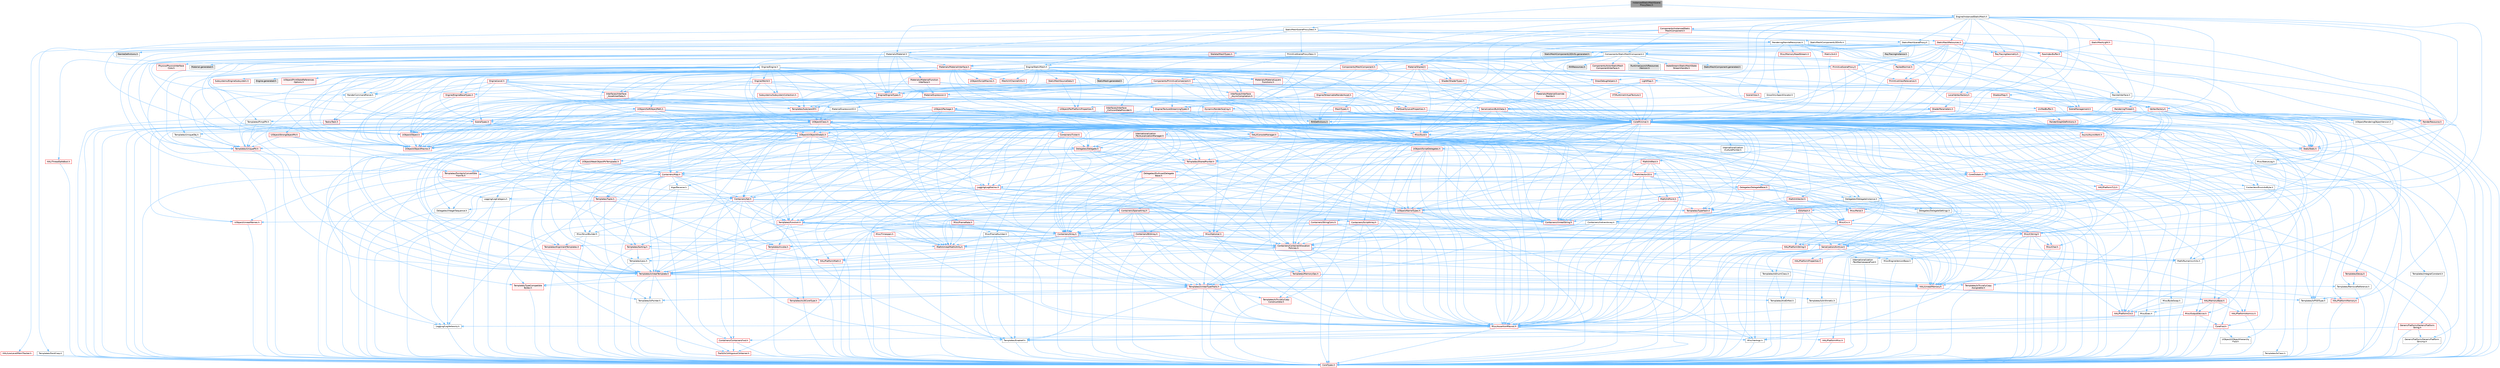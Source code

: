 digraph "InstancedStaticMeshSceneProxyDesc.h"
{
 // INTERACTIVE_SVG=YES
 // LATEX_PDF_SIZE
  bgcolor="transparent";
  edge [fontname=Helvetica,fontsize=10,labelfontname=Helvetica,labelfontsize=10];
  node [fontname=Helvetica,fontsize=10,shape=box,height=0.2,width=0.4];
  Node1 [id="Node000001",label="InstancedStaticMeshScene\lProxyDesc.h",height=0.2,width=0.4,color="gray40", fillcolor="grey60", style="filled", fontcolor="black",tooltip=" "];
  Node1 -> Node2 [id="edge1_Node000001_Node000002",color="steelblue1",style="solid",tooltip=" "];
  Node2 [id="Node000002",label="StaticMeshSceneProxyDesc.h",height=0.2,width=0.4,color="grey40", fillcolor="white", style="filled",URL="$d0/d31/StaticMeshSceneProxyDesc_8h.html",tooltip=" "];
  Node2 -> Node3 [id="edge2_Node000002_Node000003",color="steelblue1",style="solid",tooltip=" "];
  Node3 [id="Node000003",label="PrimitiveSceneProxyDesc.h",height=0.2,width=0.4,color="grey40", fillcolor="white", style="filled",URL="$d8/d20/PrimitiveSceneProxyDesc_8h.html",tooltip=" "];
  Node3 -> Node4 [id="edge3_Node000003_Node000004",color="steelblue1",style="solid",tooltip=" "];
  Node4 [id="Node000004",label="UObject/Package.h",height=0.2,width=0.4,color="red", fillcolor="#FFF0F0", style="filled",URL="$dd/d79/Package_8h.html",tooltip=" "];
  Node4 -> Node123 [id="edge4_Node000004_Node000123",color="steelblue1",style="solid",tooltip=" "];
  Node123 [id="Node000123",label="Containers/Array.h",height=0.2,width=0.4,color="red", fillcolor="#FFF0F0", style="filled",URL="$df/dd0/Array_8h.html",tooltip=" "];
  Node123 -> Node6 [id="edge5_Node000123_Node000006",color="steelblue1",style="solid",tooltip=" "];
  Node6 [id="Node000006",label="CoreTypes.h",height=0.2,width=0.4,color="red", fillcolor="#FFF0F0", style="filled",URL="$dc/dec/CoreTypes_8h.html",tooltip=" "];
  Node123 -> Node20 [id="edge6_Node000123_Node000020",color="steelblue1",style="solid",tooltip=" "];
  Node20 [id="Node000020",label="Misc/AssertionMacros.h",height=0.2,width=0.4,color="red", fillcolor="#FFF0F0", style="filled",URL="$d0/dfa/AssertionMacros_8h.html",tooltip=" "];
  Node20 -> Node6 [id="edge7_Node000020_Node000006",color="steelblue1",style="solid",tooltip=" "];
  Node20 -> Node21 [id="edge8_Node000020_Node000021",color="steelblue1",style="solid",tooltip=" "];
  Node21 [id="Node000021",label="HAL/PlatformMisc.h",height=0.2,width=0.4,color="red", fillcolor="#FFF0F0", style="filled",URL="$d0/df5/PlatformMisc_8h.html",tooltip=" "];
  Node21 -> Node6 [id="edge9_Node000021_Node000006",color="steelblue1",style="solid",tooltip=" "];
  Node20 -> Node57 [id="edge10_Node000020_Node000057",color="steelblue1",style="solid",tooltip=" "];
  Node57 [id="Node000057",label="Templates/EnableIf.h",height=0.2,width=0.4,color="grey40", fillcolor="white", style="filled",URL="$d7/d60/EnableIf_8h.html",tooltip=" "];
  Node57 -> Node6 [id="edge11_Node000057_Node000006",color="steelblue1",style="solid",tooltip=" "];
  Node20 -> Node63 [id="edge12_Node000020_Node000063",color="steelblue1",style="solid",tooltip=" "];
  Node63 [id="Node000063",label="Misc/VarArgs.h",height=0.2,width=0.4,color="grey40", fillcolor="white", style="filled",URL="$d5/d6f/VarArgs_8h.html",tooltip=" "];
  Node63 -> Node6 [id="edge13_Node000063_Node000006",color="steelblue1",style="solid",tooltip=" "];
  Node123 -> Node73 [id="edge14_Node000123_Node000073",color="steelblue1",style="solid",tooltip=" "];
  Node73 [id="Node000073",label="HAL/UnrealMemory.h",height=0.2,width=0.4,color="red", fillcolor="#FFF0F0", style="filled",URL="$d9/d96/UnrealMemory_8h.html",tooltip=" "];
  Node73 -> Node6 [id="edge15_Node000073_Node000006",color="steelblue1",style="solid",tooltip=" "];
  Node73 -> Node77 [id="edge16_Node000073_Node000077",color="steelblue1",style="solid",tooltip=" "];
  Node77 [id="Node000077",label="HAL/MemoryBase.h",height=0.2,width=0.4,color="red", fillcolor="#FFF0F0", style="filled",URL="$d6/d9f/MemoryBase_8h.html",tooltip=" "];
  Node77 -> Node6 [id="edge17_Node000077_Node000006",color="steelblue1",style="solid",tooltip=" "];
  Node77 -> Node50 [id="edge18_Node000077_Node000050",color="steelblue1",style="solid",tooltip=" "];
  Node50 [id="Node000050",label="HAL/PlatformAtomics.h",height=0.2,width=0.4,color="red", fillcolor="#FFF0F0", style="filled",URL="$d3/d36/PlatformAtomics_8h.html",tooltip=" "];
  Node50 -> Node6 [id="edge19_Node000050_Node000006",color="steelblue1",style="solid",tooltip=" "];
  Node77 -> Node33 [id="edge20_Node000077_Node000033",color="steelblue1",style="solid",tooltip=" "];
  Node33 [id="Node000033",label="HAL/PlatformCrt.h",height=0.2,width=0.4,color="red", fillcolor="#FFF0F0", style="filled",URL="$d8/d75/PlatformCrt_8h.html",tooltip=" "];
  Node77 -> Node78 [id="edge21_Node000077_Node000078",color="steelblue1",style="solid",tooltip=" "];
  Node78 [id="Node000078",label="Misc/Exec.h",height=0.2,width=0.4,color="grey40", fillcolor="white", style="filled",URL="$de/ddb/Exec_8h.html",tooltip=" "];
  Node78 -> Node6 [id="edge22_Node000078_Node000006",color="steelblue1",style="solid",tooltip=" "];
  Node78 -> Node20 [id="edge23_Node000078_Node000020",color="steelblue1",style="solid",tooltip=" "];
  Node77 -> Node79 [id="edge24_Node000077_Node000079",color="steelblue1",style="solid",tooltip=" "];
  Node79 [id="Node000079",label="Misc/OutputDevice.h",height=0.2,width=0.4,color="red", fillcolor="#FFF0F0", style="filled",URL="$d7/d32/OutputDevice_8h.html",tooltip=" "];
  Node79 -> Node28 [id="edge25_Node000079_Node000028",color="steelblue1",style="solid",tooltip=" "];
  Node28 [id="Node000028",label="CoreFwd.h",height=0.2,width=0.4,color="red", fillcolor="#FFF0F0", style="filled",URL="$d1/d1e/CoreFwd_8h.html",tooltip=" "];
  Node28 -> Node6 [id="edge26_Node000028_Node000006",color="steelblue1",style="solid",tooltip=" "];
  Node28 -> Node29 [id="edge27_Node000028_Node000029",color="steelblue1",style="solid",tooltip=" "];
  Node29 [id="Node000029",label="Containers/ContainersFwd.h",height=0.2,width=0.4,color="red", fillcolor="#FFF0F0", style="filled",URL="$d4/d0a/ContainersFwd_8h.html",tooltip=" "];
  Node29 -> Node6 [id="edge28_Node000029_Node000006",color="steelblue1",style="solid",tooltip=" "];
  Node29 -> Node26 [id="edge29_Node000029_Node000026",color="steelblue1",style="solid",tooltip=" "];
  Node26 [id="Node000026",label="Traits/IsContiguousContainer.h",height=0.2,width=0.4,color="red", fillcolor="#FFF0F0", style="filled",URL="$d5/d3c/IsContiguousContainer_8h.html",tooltip=" "];
  Node26 -> Node6 [id="edge30_Node000026_Node000006",color="steelblue1",style="solid",tooltip=" "];
  Node28 -> Node31 [id="edge31_Node000028_Node000031",color="steelblue1",style="solid",tooltip=" "];
  Node31 [id="Node000031",label="UObject/UObjectHierarchy\lFwd.h",height=0.2,width=0.4,color="grey40", fillcolor="white", style="filled",URL="$d3/d13/UObjectHierarchyFwd_8h.html",tooltip=" "];
  Node79 -> Node6 [id="edge32_Node000079_Node000006",color="steelblue1",style="solid",tooltip=" "];
  Node79 -> Node80 [id="edge33_Node000079_Node000080",color="steelblue1",style="solid",tooltip=" "];
  Node80 [id="Node000080",label="Logging/LogVerbosity.h",height=0.2,width=0.4,color="grey40", fillcolor="white", style="filled",URL="$d2/d8f/LogVerbosity_8h.html",tooltip=" "];
  Node80 -> Node6 [id="edge34_Node000080_Node000006",color="steelblue1",style="solid",tooltip=" "];
  Node79 -> Node63 [id="edge35_Node000079_Node000063",color="steelblue1",style="solid",tooltip=" "];
  Node73 -> Node90 [id="edge36_Node000073_Node000090",color="steelblue1",style="solid",tooltip=" "];
  Node90 [id="Node000090",label="HAL/PlatformMemory.h",height=0.2,width=0.4,color="red", fillcolor="#FFF0F0", style="filled",URL="$de/d68/PlatformMemory_8h.html",tooltip=" "];
  Node90 -> Node6 [id="edge37_Node000090_Node000006",color="steelblue1",style="solid",tooltip=" "];
  Node73 -> Node72 [id="edge38_Node000073_Node000072",color="steelblue1",style="solid",tooltip=" "];
  Node72 [id="Node000072",label="Templates/IsPointer.h",height=0.2,width=0.4,color="grey40", fillcolor="white", style="filled",URL="$d7/d05/IsPointer_8h.html",tooltip=" "];
  Node72 -> Node6 [id="edge39_Node000072_Node000006",color="steelblue1",style="solid",tooltip=" "];
  Node123 -> Node95 [id="edge40_Node000123_Node000095",color="steelblue1",style="solid",tooltip=" "];
  Node95 [id="Node000095",label="Templates/UnrealTypeTraits.h",height=0.2,width=0.4,color="red", fillcolor="#FFF0F0", style="filled",URL="$d2/d2d/UnrealTypeTraits_8h.html",tooltip=" "];
  Node95 -> Node6 [id="edge41_Node000095_Node000006",color="steelblue1",style="solid",tooltip=" "];
  Node95 -> Node72 [id="edge42_Node000095_Node000072",color="steelblue1",style="solid",tooltip=" "];
  Node95 -> Node20 [id="edge43_Node000095_Node000020",color="steelblue1",style="solid",tooltip=" "];
  Node95 -> Node86 [id="edge44_Node000095_Node000086",color="steelblue1",style="solid",tooltip=" "];
  Node86 [id="Node000086",label="Templates/AndOrNot.h",height=0.2,width=0.4,color="grey40", fillcolor="white", style="filled",URL="$db/d0a/AndOrNot_8h.html",tooltip=" "];
  Node86 -> Node6 [id="edge45_Node000086_Node000006",color="steelblue1",style="solid",tooltip=" "];
  Node95 -> Node57 [id="edge46_Node000095_Node000057",color="steelblue1",style="solid",tooltip=" "];
  Node95 -> Node96 [id="edge47_Node000095_Node000096",color="steelblue1",style="solid",tooltip=" "];
  Node96 [id="Node000096",label="Templates/IsArithmetic.h",height=0.2,width=0.4,color="grey40", fillcolor="white", style="filled",URL="$d2/d5d/IsArithmetic_8h.html",tooltip=" "];
  Node96 -> Node6 [id="edge48_Node000096_Node000006",color="steelblue1",style="solid",tooltip=" "];
  Node95 -> Node98 [id="edge49_Node000095_Node000098",color="steelblue1",style="solid",tooltip=" "];
  Node98 [id="Node000098",label="Templates/IsPODType.h",height=0.2,width=0.4,color="grey40", fillcolor="white", style="filled",URL="$d7/db1/IsPODType_8h.html",tooltip=" "];
  Node98 -> Node6 [id="edge50_Node000098_Node000006",color="steelblue1",style="solid",tooltip=" "];
  Node95 -> Node99 [id="edge51_Node000095_Node000099",color="steelblue1",style="solid",tooltip=" "];
  Node99 [id="Node000099",label="Templates/IsUECoreType.h",height=0.2,width=0.4,color="red", fillcolor="#FFF0F0", style="filled",URL="$d1/db8/IsUECoreType_8h.html",tooltip=" "];
  Node99 -> Node6 [id="edge52_Node000099_Node000006",color="steelblue1",style="solid",tooltip=" "];
  Node95 -> Node87 [id="edge53_Node000095_Node000087",color="steelblue1",style="solid",tooltip=" "];
  Node87 [id="Node000087",label="Templates/IsTriviallyCopy\lConstructible.h",height=0.2,width=0.4,color="red", fillcolor="#FFF0F0", style="filled",URL="$d3/d78/IsTriviallyCopyConstructible_8h.html",tooltip=" "];
  Node87 -> Node6 [id="edge54_Node000087_Node000006",color="steelblue1",style="solid",tooltip=" "];
  Node123 -> Node71 [id="edge55_Node000123_Node000071",color="steelblue1",style="solid",tooltip=" "];
  Node71 [id="Node000071",label="Templates/UnrealTemplate.h",height=0.2,width=0.4,color="red", fillcolor="#FFF0F0", style="filled",URL="$d4/d24/UnrealTemplate_8h.html",tooltip=" "];
  Node71 -> Node6 [id="edge56_Node000071_Node000006",color="steelblue1",style="solid",tooltip=" "];
  Node71 -> Node72 [id="edge57_Node000071_Node000072",color="steelblue1",style="solid",tooltip=" "];
  Node71 -> Node73 [id="edge58_Node000071_Node000073",color="steelblue1",style="solid",tooltip=" "];
  Node71 -> Node95 [id="edge59_Node000071_Node000095",color="steelblue1",style="solid",tooltip=" "];
  Node71 -> Node100 [id="edge60_Node000071_Node000100",color="steelblue1",style="solid",tooltip=" "];
  Node100 [id="Node000100",label="Templates/RemoveReference.h",height=0.2,width=0.4,color="grey40", fillcolor="white", style="filled",URL="$da/dbe/RemoveReference_8h.html",tooltip=" "];
  Node100 -> Node6 [id="edge61_Node000100_Node000006",color="steelblue1",style="solid",tooltip=" "];
  Node71 -> Node101 [id="edge62_Node000071_Node000101",color="steelblue1",style="solid",tooltip=" "];
  Node101 [id="Node000101",label="Templates/TypeCompatible\lBytes.h",height=0.2,width=0.4,color="red", fillcolor="#FFF0F0", style="filled",URL="$df/d0a/TypeCompatibleBytes_8h.html",tooltip=" "];
  Node101 -> Node6 [id="edge63_Node000101_Node000006",color="steelblue1",style="solid",tooltip=" "];
  Node71 -> Node26 [id="edge64_Node000071_Node000026",color="steelblue1",style="solid",tooltip=" "];
  Node123 -> Node127 [id="edge65_Node000123_Node000127",color="steelblue1",style="solid",tooltip=" "];
  Node127 [id="Node000127",label="Containers/ContainerAllocation\lPolicies.h",height=0.2,width=0.4,color="red", fillcolor="#FFF0F0", style="filled",URL="$d7/dff/ContainerAllocationPolicies_8h.html",tooltip=" "];
  Node127 -> Node6 [id="edge66_Node000127_Node000006",color="steelblue1",style="solid",tooltip=" "];
  Node127 -> Node127 [id="edge67_Node000127_Node000127",color="steelblue1",style="solid",tooltip=" "];
  Node127 -> Node110 [id="edge68_Node000127_Node000110",color="steelblue1",style="solid",tooltip=" "];
  Node110 [id="Node000110",label="HAL/PlatformMath.h",height=0.2,width=0.4,color="red", fillcolor="#FFF0F0", style="filled",URL="$dc/d53/PlatformMath_8h.html",tooltip=" "];
  Node110 -> Node6 [id="edge69_Node000110_Node000006",color="steelblue1",style="solid",tooltip=" "];
  Node127 -> Node73 [id="edge70_Node000127_Node000073",color="steelblue1",style="solid",tooltip=" "];
  Node127 -> Node43 [id="edge71_Node000127_Node000043",color="steelblue1",style="solid",tooltip=" "];
  Node43 [id="Node000043",label="Math/NumericLimits.h",height=0.2,width=0.4,color="grey40", fillcolor="white", style="filled",URL="$df/d1b/NumericLimits_8h.html",tooltip=" "];
  Node43 -> Node6 [id="edge72_Node000043_Node000006",color="steelblue1",style="solid",tooltip=" "];
  Node127 -> Node20 [id="edge73_Node000127_Node000020",color="steelblue1",style="solid",tooltip=" "];
  Node127 -> Node130 [id="edge74_Node000127_Node000130",color="steelblue1",style="solid",tooltip=" "];
  Node130 [id="Node000130",label="Templates/MemoryOps.h",height=0.2,width=0.4,color="red", fillcolor="#FFF0F0", style="filled",URL="$db/dea/MemoryOps_8h.html",tooltip=" "];
  Node130 -> Node6 [id="edge75_Node000130_Node000006",color="steelblue1",style="solid",tooltip=" "];
  Node130 -> Node73 [id="edge76_Node000130_Node000073",color="steelblue1",style="solid",tooltip=" "];
  Node130 -> Node88 [id="edge77_Node000130_Node000088",color="steelblue1",style="solid",tooltip=" "];
  Node88 [id="Node000088",label="Templates/IsTriviallyCopy\lAssignable.h",height=0.2,width=0.4,color="red", fillcolor="#FFF0F0", style="filled",URL="$d2/df2/IsTriviallyCopyAssignable_8h.html",tooltip=" "];
  Node88 -> Node6 [id="edge78_Node000088_Node000006",color="steelblue1",style="solid",tooltip=" "];
  Node130 -> Node87 [id="edge79_Node000130_Node000087",color="steelblue1",style="solid",tooltip=" "];
  Node130 -> Node95 [id="edge80_Node000130_Node000095",color="steelblue1",style="solid",tooltip=" "];
  Node127 -> Node101 [id="edge81_Node000127_Node000101",color="steelblue1",style="solid",tooltip=" "];
  Node123 -> Node132 [id="edge82_Node000123_Node000132",color="steelblue1",style="solid",tooltip=" "];
  Node132 [id="Node000132",label="Serialization/Archive.h",height=0.2,width=0.4,color="red", fillcolor="#FFF0F0", style="filled",URL="$d7/d3b/Archive_8h.html",tooltip=" "];
  Node132 -> Node28 [id="edge83_Node000132_Node000028",color="steelblue1",style="solid",tooltip=" "];
  Node132 -> Node6 [id="edge84_Node000132_Node000006",color="steelblue1",style="solid",tooltip=" "];
  Node132 -> Node133 [id="edge85_Node000132_Node000133",color="steelblue1",style="solid",tooltip=" "];
  Node133 [id="Node000133",label="HAL/PlatformProperties.h",height=0.2,width=0.4,color="red", fillcolor="#FFF0F0", style="filled",URL="$d9/db0/PlatformProperties_8h.html",tooltip=" "];
  Node133 -> Node6 [id="edge86_Node000133_Node000006",color="steelblue1",style="solid",tooltip=" "];
  Node132 -> Node136 [id="edge87_Node000132_Node000136",color="steelblue1",style="solid",tooltip=" "];
  Node136 [id="Node000136",label="Internationalization\l/TextNamespaceFwd.h",height=0.2,width=0.4,color="grey40", fillcolor="white", style="filled",URL="$d8/d97/TextNamespaceFwd_8h.html",tooltip=" "];
  Node136 -> Node6 [id="edge88_Node000136_Node000006",color="steelblue1",style="solid",tooltip=" "];
  Node132 -> Node20 [id="edge89_Node000132_Node000020",color="steelblue1",style="solid",tooltip=" "];
  Node132 -> Node137 [id="edge90_Node000132_Node000137",color="steelblue1",style="solid",tooltip=" "];
  Node137 [id="Node000137",label="Misc/EngineVersionBase.h",height=0.2,width=0.4,color="grey40", fillcolor="white", style="filled",URL="$d5/d2b/EngineVersionBase_8h.html",tooltip=" "];
  Node137 -> Node6 [id="edge91_Node000137_Node000006",color="steelblue1",style="solid",tooltip=" "];
  Node132 -> Node63 [id="edge92_Node000132_Node000063",color="steelblue1",style="solid",tooltip=" "];
  Node132 -> Node57 [id="edge93_Node000132_Node000057",color="steelblue1",style="solid",tooltip=" "];
  Node132 -> Node140 [id="edge94_Node000132_Node000140",color="steelblue1",style="solid",tooltip=" "];
  Node140 [id="Node000140",label="Templates/IsEnumClass.h",height=0.2,width=0.4,color="grey40", fillcolor="white", style="filled",URL="$d7/d15/IsEnumClass_8h.html",tooltip=" "];
  Node140 -> Node6 [id="edge95_Node000140_Node000006",color="steelblue1",style="solid",tooltip=" "];
  Node140 -> Node86 [id="edge96_Node000140_Node000086",color="steelblue1",style="solid",tooltip=" "];
  Node132 -> Node71 [id="edge97_Node000132_Node000071",color="steelblue1",style="solid",tooltip=" "];
  Node123 -> Node107 [id="edge98_Node000123_Node000107",color="steelblue1",style="solid",tooltip=" "];
  Node107 [id="Node000107",label="Templates/Invoke.h",height=0.2,width=0.4,color="red", fillcolor="#FFF0F0", style="filled",URL="$d7/deb/Invoke_8h.html",tooltip=" "];
  Node107 -> Node6 [id="edge99_Node000107_Node000006",color="steelblue1",style="solid",tooltip=" "];
  Node107 -> Node71 [id="edge100_Node000107_Node000071",color="steelblue1",style="solid",tooltip=" "];
  Node123 -> Node161 [id="edge101_Node000123_Node000161",color="steelblue1",style="solid",tooltip=" "];
  Node161 [id="Node000161",label="Templates/Less.h",height=0.2,width=0.4,color="grey40", fillcolor="white", style="filled",URL="$de/dc8/Less_8h.html",tooltip=" "];
  Node161 -> Node6 [id="edge102_Node000161_Node000006",color="steelblue1",style="solid",tooltip=" "];
  Node161 -> Node71 [id="edge103_Node000161_Node000071",color="steelblue1",style="solid",tooltip=" "];
  Node123 -> Node168 [id="edge104_Node000123_Node000168",color="steelblue1",style="solid",tooltip=" "];
  Node168 [id="Node000168",label="Templates/Sorting.h",height=0.2,width=0.4,color="red", fillcolor="#FFF0F0", style="filled",URL="$d3/d9e/Sorting_8h.html",tooltip=" "];
  Node168 -> Node6 [id="edge105_Node000168_Node000006",color="steelblue1",style="solid",tooltip=" "];
  Node168 -> Node110 [id="edge106_Node000168_Node000110",color="steelblue1",style="solid",tooltip=" "];
  Node168 -> Node161 [id="edge107_Node000168_Node000161",color="steelblue1",style="solid",tooltip=" "];
  Node123 -> Node171 [id="edge108_Node000123_Node000171",color="steelblue1",style="solid",tooltip=" "];
  Node171 [id="Node000171",label="Templates/AlignmentTemplates.h",height=0.2,width=0.4,color="red", fillcolor="#FFF0F0", style="filled",URL="$dd/d32/AlignmentTemplates_8h.html",tooltip=" "];
  Node171 -> Node6 [id="edge109_Node000171_Node000006",color="steelblue1",style="solid",tooltip=" "];
  Node171 -> Node72 [id="edge110_Node000171_Node000072",color="steelblue1",style="solid",tooltip=" "];
  Node4 -> Node204 [id="edge111_Node000004_Node000204",color="steelblue1",style="solid",tooltip=" "];
  Node204 [id="Node000204",label="CoreGlobals.h",height=0.2,width=0.4,color="red", fillcolor="#FFF0F0", style="filled",URL="$d5/d8c/CoreGlobals_8h.html",tooltip=" "];
  Node204 -> Node195 [id="edge112_Node000204_Node000195",color="steelblue1",style="solid",tooltip=" "];
  Node195 [id="Node000195",label="Containers/UnrealString.h",height=0.2,width=0.4,color="red", fillcolor="#FFF0F0", style="filled",URL="$d5/dba/UnrealString_8h.html",tooltip=" "];
  Node204 -> Node6 [id="edge113_Node000204_Node000006",color="steelblue1",style="solid",tooltip=" "];
  Node204 -> Node205 [id="edge114_Node000204_Node000205",color="steelblue1",style="solid",tooltip=" "];
  Node205 [id="Node000205",label="HAL/PlatformTLS.h",height=0.2,width=0.4,color="red", fillcolor="#FFF0F0", style="filled",URL="$d0/def/PlatformTLS_8h.html",tooltip=" "];
  Node205 -> Node6 [id="edge115_Node000205_Node000006",color="steelblue1",style="solid",tooltip=" "];
  Node204 -> Node208 [id="edge116_Node000204_Node000208",color="steelblue1",style="solid",tooltip=" "];
  Node208 [id="Node000208",label="Logging/LogMacros.h",height=0.2,width=0.4,color="red", fillcolor="#FFF0F0", style="filled",URL="$d0/d16/LogMacros_8h.html",tooltip=" "];
  Node208 -> Node195 [id="edge117_Node000208_Node000195",color="steelblue1",style="solid",tooltip=" "];
  Node208 -> Node6 [id="edge118_Node000208_Node000006",color="steelblue1",style="solid",tooltip=" "];
  Node208 -> Node209 [id="edge119_Node000208_Node000209",color="steelblue1",style="solid",tooltip=" "];
  Node209 [id="Node000209",label="Logging/LogCategory.h",height=0.2,width=0.4,color="grey40", fillcolor="white", style="filled",URL="$d9/d36/LogCategory_8h.html",tooltip=" "];
  Node209 -> Node6 [id="edge120_Node000209_Node000006",color="steelblue1",style="solid",tooltip=" "];
  Node209 -> Node80 [id="edge121_Node000209_Node000080",color="steelblue1",style="solid",tooltip=" "];
  Node209 -> Node210 [id="edge122_Node000209_Node000210",color="steelblue1",style="solid",tooltip=" "];
  Node210 [id="Node000210",label="UObject/NameTypes.h",height=0.2,width=0.4,color="red", fillcolor="#FFF0F0", style="filled",URL="$d6/d35/NameTypes_8h.html",tooltip=" "];
  Node210 -> Node6 [id="edge123_Node000210_Node000006",color="steelblue1",style="solid",tooltip=" "];
  Node210 -> Node20 [id="edge124_Node000210_Node000020",color="steelblue1",style="solid",tooltip=" "];
  Node210 -> Node73 [id="edge125_Node000210_Node000073",color="steelblue1",style="solid",tooltip=" "];
  Node210 -> Node95 [id="edge126_Node000210_Node000095",color="steelblue1",style="solid",tooltip=" "];
  Node210 -> Node71 [id="edge127_Node000210_Node000071",color="steelblue1",style="solid",tooltip=" "];
  Node210 -> Node195 [id="edge128_Node000210_Node000195",color="steelblue1",style="solid",tooltip=" "];
  Node210 -> Node214 [id="edge129_Node000210_Node000214",color="steelblue1",style="solid",tooltip=" "];
  Node214 [id="Node000214",label="Containers/StringConv.h",height=0.2,width=0.4,color="red", fillcolor="#FFF0F0", style="filled",URL="$d3/ddf/StringConv_8h.html",tooltip=" "];
  Node214 -> Node6 [id="edge130_Node000214_Node000006",color="steelblue1",style="solid",tooltip=" "];
  Node214 -> Node20 [id="edge131_Node000214_Node000020",color="steelblue1",style="solid",tooltip=" "];
  Node214 -> Node127 [id="edge132_Node000214_Node000127",color="steelblue1",style="solid",tooltip=" "];
  Node214 -> Node123 [id="edge133_Node000214_Node000123",color="steelblue1",style="solid",tooltip=" "];
  Node214 -> Node149 [id="edge134_Node000214_Node000149",color="steelblue1",style="solid",tooltip=" "];
  Node149 [id="Node000149",label="Misc/CString.h",height=0.2,width=0.4,color="red", fillcolor="#FFF0F0", style="filled",URL="$d2/d49/CString_8h.html",tooltip=" "];
  Node149 -> Node6 [id="edge135_Node000149_Node000006",color="steelblue1",style="solid",tooltip=" "];
  Node149 -> Node33 [id="edge136_Node000149_Node000033",color="steelblue1",style="solid",tooltip=" "];
  Node149 -> Node75 [id="edge137_Node000149_Node000075",color="steelblue1",style="solid",tooltip=" "];
  Node75 [id="Node000075",label="HAL/PlatformString.h",height=0.2,width=0.4,color="red", fillcolor="#FFF0F0", style="filled",URL="$db/db5/PlatformString_8h.html",tooltip=" "];
  Node75 -> Node6 [id="edge138_Node000075_Node000006",color="steelblue1",style="solid",tooltip=" "];
  Node149 -> Node20 [id="edge139_Node000149_Node000020",color="steelblue1",style="solid",tooltip=" "];
  Node149 -> Node150 [id="edge140_Node000149_Node000150",color="steelblue1",style="solid",tooltip=" "];
  Node150 [id="Node000150",label="Misc/Char.h",height=0.2,width=0.4,color="red", fillcolor="#FFF0F0", style="filled",URL="$d0/d58/Char_8h.html",tooltip=" "];
  Node150 -> Node6 [id="edge141_Node000150_Node000006",color="steelblue1",style="solid",tooltip=" "];
  Node149 -> Node63 [id="edge142_Node000149_Node000063",color="steelblue1",style="solid",tooltip=" "];
  Node214 -> Node71 [id="edge143_Node000214_Node000071",color="steelblue1",style="solid",tooltip=" "];
  Node214 -> Node95 [id="edge144_Node000214_Node000095",color="steelblue1",style="solid",tooltip=" "];
  Node214 -> Node26 [id="edge145_Node000214_Node000026",color="steelblue1",style="solid",tooltip=" "];
  Node210 -> Node215 [id="edge146_Node000210_Node000215",color="steelblue1",style="solid",tooltip=" "];
  Node215 [id="Node000215",label="UObject/UnrealNames.h",height=0.2,width=0.4,color="red", fillcolor="#FFF0F0", style="filled",URL="$d8/db1/UnrealNames_8h.html",tooltip=" "];
  Node215 -> Node6 [id="edge147_Node000215_Node000006",color="steelblue1",style="solid",tooltip=" "];
  Node208 -> Node80 [id="edge148_Node000208_Node000080",color="steelblue1",style="solid",tooltip=" "];
  Node208 -> Node20 [id="edge149_Node000208_Node000020",color="steelblue1",style="solid",tooltip=" "];
  Node208 -> Node63 [id="edge150_Node000208_Node000063",color="steelblue1",style="solid",tooltip=" "];
  Node208 -> Node57 [id="edge151_Node000208_Node000057",color="steelblue1",style="solid",tooltip=" "];
  Node204 -> Node79 [id="edge152_Node000204_Node000079",color="steelblue1",style="solid",tooltip=" "];
  Node204 -> Node210 [id="edge153_Node000204_Node000210",color="steelblue1",style="solid",tooltip=" "];
  Node4 -> Node237 [id="edge154_Node000004_Node000237",color="steelblue1",style="solid",tooltip=" "];
  Node237 [id="Node000237",label="CoreMinimal.h",height=0.2,width=0.4,color="red", fillcolor="#FFF0F0", style="filled",URL="$d7/d67/CoreMinimal_8h.html",tooltip=" "];
  Node237 -> Node6 [id="edge155_Node000237_Node000006",color="steelblue1",style="solid",tooltip=" "];
  Node237 -> Node28 [id="edge156_Node000237_Node000028",color="steelblue1",style="solid",tooltip=" "];
  Node237 -> Node31 [id="edge157_Node000237_Node000031",color="steelblue1",style="solid",tooltip=" "];
  Node237 -> Node29 [id="edge158_Node000237_Node000029",color="steelblue1",style="solid",tooltip=" "];
  Node237 -> Node63 [id="edge159_Node000237_Node000063",color="steelblue1",style="solid",tooltip=" "];
  Node237 -> Node80 [id="edge160_Node000237_Node000080",color="steelblue1",style="solid",tooltip=" "];
  Node237 -> Node79 [id="edge161_Node000237_Node000079",color="steelblue1",style="solid",tooltip=" "];
  Node237 -> Node33 [id="edge162_Node000237_Node000033",color="steelblue1",style="solid",tooltip=" "];
  Node237 -> Node21 [id="edge163_Node000237_Node000021",color="steelblue1",style="solid",tooltip=" "];
  Node237 -> Node20 [id="edge164_Node000237_Node000020",color="steelblue1",style="solid",tooltip=" "];
  Node237 -> Node72 [id="edge165_Node000237_Node000072",color="steelblue1",style="solid",tooltip=" "];
  Node237 -> Node90 [id="edge166_Node000237_Node000090",color="steelblue1",style="solid",tooltip=" "];
  Node237 -> Node50 [id="edge167_Node000237_Node000050",color="steelblue1",style="solid",tooltip=" "];
  Node237 -> Node78 [id="edge168_Node000237_Node000078",color="steelblue1",style="solid",tooltip=" "];
  Node237 -> Node77 [id="edge169_Node000237_Node000077",color="steelblue1",style="solid",tooltip=" "];
  Node237 -> Node73 [id="edge170_Node000237_Node000073",color="steelblue1",style="solid",tooltip=" "];
  Node237 -> Node96 [id="edge171_Node000237_Node000096",color="steelblue1",style="solid",tooltip=" "];
  Node237 -> Node86 [id="edge172_Node000237_Node000086",color="steelblue1",style="solid",tooltip=" "];
  Node237 -> Node98 [id="edge173_Node000237_Node000098",color="steelblue1",style="solid",tooltip=" "];
  Node237 -> Node99 [id="edge174_Node000237_Node000099",color="steelblue1",style="solid",tooltip=" "];
  Node237 -> Node87 [id="edge175_Node000237_Node000087",color="steelblue1",style="solid",tooltip=" "];
  Node237 -> Node95 [id="edge176_Node000237_Node000095",color="steelblue1",style="solid",tooltip=" "];
  Node237 -> Node57 [id="edge177_Node000237_Node000057",color="steelblue1",style="solid",tooltip=" "];
  Node237 -> Node100 [id="edge178_Node000237_Node000100",color="steelblue1",style="solid",tooltip=" "];
  Node237 -> Node238 [id="edge179_Node000237_Node000238",color="steelblue1",style="solid",tooltip=" "];
  Node238 [id="Node000238",label="Templates/IntegralConstant.h",height=0.2,width=0.4,color="grey40", fillcolor="white", style="filled",URL="$db/d1b/IntegralConstant_8h.html",tooltip=" "];
  Node238 -> Node6 [id="edge180_Node000238_Node000006",color="steelblue1",style="solid",tooltip=" "];
  Node237 -> Node239 [id="edge181_Node000237_Node000239",color="steelblue1",style="solid",tooltip=" "];
  Node239 [id="Node000239",label="Templates/IsClass.h",height=0.2,width=0.4,color="grey40", fillcolor="white", style="filled",URL="$db/dcb/IsClass_8h.html",tooltip=" "];
  Node239 -> Node6 [id="edge182_Node000239_Node000006",color="steelblue1",style="solid",tooltip=" "];
  Node237 -> Node101 [id="edge183_Node000237_Node000101",color="steelblue1",style="solid",tooltip=" "];
  Node237 -> Node26 [id="edge184_Node000237_Node000026",color="steelblue1",style="solid",tooltip=" "];
  Node237 -> Node71 [id="edge185_Node000237_Node000071",color="steelblue1",style="solid",tooltip=" "];
  Node237 -> Node43 [id="edge186_Node000237_Node000043",color="steelblue1",style="solid",tooltip=" "];
  Node237 -> Node110 [id="edge187_Node000237_Node000110",color="steelblue1",style="solid",tooltip=" "];
  Node237 -> Node88 [id="edge188_Node000237_Node000088",color="steelblue1",style="solid",tooltip=" "];
  Node237 -> Node130 [id="edge189_Node000237_Node000130",color="steelblue1",style="solid",tooltip=" "];
  Node237 -> Node127 [id="edge190_Node000237_Node000127",color="steelblue1",style="solid",tooltip=" "];
  Node237 -> Node140 [id="edge191_Node000237_Node000140",color="steelblue1",style="solid",tooltip=" "];
  Node237 -> Node133 [id="edge192_Node000237_Node000133",color="steelblue1",style="solid",tooltip=" "];
  Node237 -> Node137 [id="edge193_Node000237_Node000137",color="steelblue1",style="solid",tooltip=" "];
  Node237 -> Node136 [id="edge194_Node000237_Node000136",color="steelblue1",style="solid",tooltip=" "];
  Node237 -> Node132 [id="edge195_Node000237_Node000132",color="steelblue1",style="solid",tooltip=" "];
  Node237 -> Node161 [id="edge196_Node000237_Node000161",color="steelblue1",style="solid",tooltip=" "];
  Node237 -> Node168 [id="edge197_Node000237_Node000168",color="steelblue1",style="solid",tooltip=" "];
  Node237 -> Node150 [id="edge198_Node000237_Node000150",color="steelblue1",style="solid",tooltip=" "];
  Node237 -> Node240 [id="edge199_Node000237_Node000240",color="steelblue1",style="solid",tooltip=" "];
  Node240 [id="Node000240",label="GenericPlatform/GenericPlatform\lStricmp.h",height=0.2,width=0.4,color="grey40", fillcolor="white", style="filled",URL="$d2/d86/GenericPlatformStricmp_8h.html",tooltip=" "];
  Node240 -> Node6 [id="edge200_Node000240_Node000006",color="steelblue1",style="solid",tooltip=" "];
  Node237 -> Node241 [id="edge201_Node000237_Node000241",color="steelblue1",style="solid",tooltip=" "];
  Node241 [id="Node000241",label="GenericPlatform/GenericPlatform\lString.h",height=0.2,width=0.4,color="red", fillcolor="#FFF0F0", style="filled",URL="$dd/d20/GenericPlatformString_8h.html",tooltip=" "];
  Node241 -> Node6 [id="edge202_Node000241_Node000006",color="steelblue1",style="solid",tooltip=" "];
  Node241 -> Node240 [id="edge203_Node000241_Node000240",color="steelblue1",style="solid",tooltip=" "];
  Node241 -> Node57 [id="edge204_Node000241_Node000057",color="steelblue1",style="solid",tooltip=" "];
  Node237 -> Node75 [id="edge205_Node000237_Node000075",color="steelblue1",style="solid",tooltip=" "];
  Node237 -> Node149 [id="edge206_Node000237_Node000149",color="steelblue1",style="solid",tooltip=" "];
  Node237 -> Node148 [id="edge207_Node000237_Node000148",color="steelblue1",style="solid",tooltip=" "];
  Node148 [id="Node000148",label="Misc/Crc.h",height=0.2,width=0.4,color="red", fillcolor="#FFF0F0", style="filled",URL="$d4/dd2/Crc_8h.html",tooltip=" "];
  Node148 -> Node6 [id="edge208_Node000148_Node000006",color="steelblue1",style="solid",tooltip=" "];
  Node148 -> Node75 [id="edge209_Node000148_Node000075",color="steelblue1",style="solid",tooltip=" "];
  Node148 -> Node20 [id="edge210_Node000148_Node000020",color="steelblue1",style="solid",tooltip=" "];
  Node148 -> Node149 [id="edge211_Node000148_Node000149",color="steelblue1",style="solid",tooltip=" "];
  Node148 -> Node150 [id="edge212_Node000148_Node000150",color="steelblue1",style="solid",tooltip=" "];
  Node148 -> Node95 [id="edge213_Node000148_Node000095",color="steelblue1",style="solid",tooltip=" "];
  Node237 -> Node109 [id="edge214_Node000237_Node000109",color="steelblue1",style="solid",tooltip=" "];
  Node109 [id="Node000109",label="Math/UnrealMathUtility.h",height=0.2,width=0.4,color="red", fillcolor="#FFF0F0", style="filled",URL="$db/db8/UnrealMathUtility_8h.html",tooltip=" "];
  Node109 -> Node6 [id="edge215_Node000109_Node000006",color="steelblue1",style="solid",tooltip=" "];
  Node109 -> Node20 [id="edge216_Node000109_Node000020",color="steelblue1",style="solid",tooltip=" "];
  Node109 -> Node110 [id="edge217_Node000109_Node000110",color="steelblue1",style="solid",tooltip=" "];
  Node237 -> Node195 [id="edge218_Node000237_Node000195",color="steelblue1",style="solid",tooltip=" "];
  Node237 -> Node123 [id="edge219_Node000237_Node000123",color="steelblue1",style="solid",tooltip=" "];
  Node237 -> Node242 [id="edge220_Node000237_Node000242",color="steelblue1",style="solid",tooltip=" "];
  Node242 [id="Node000242",label="Misc/FrameNumber.h",height=0.2,width=0.4,color="grey40", fillcolor="white", style="filled",URL="$dd/dbd/FrameNumber_8h.html",tooltip=" "];
  Node242 -> Node6 [id="edge221_Node000242_Node000006",color="steelblue1",style="solid",tooltip=" "];
  Node242 -> Node43 [id="edge222_Node000242_Node000043",color="steelblue1",style="solid",tooltip=" "];
  Node242 -> Node109 [id="edge223_Node000242_Node000109",color="steelblue1",style="solid",tooltip=" "];
  Node242 -> Node57 [id="edge224_Node000242_Node000057",color="steelblue1",style="solid",tooltip=" "];
  Node242 -> Node95 [id="edge225_Node000242_Node000095",color="steelblue1",style="solid",tooltip=" "];
  Node237 -> Node118 [id="edge226_Node000237_Node000118",color="steelblue1",style="solid",tooltip=" "];
  Node118 [id="Node000118",label="Misc/Timespan.h",height=0.2,width=0.4,color="red", fillcolor="#FFF0F0", style="filled",URL="$da/dd9/Timespan_8h.html",tooltip=" "];
  Node118 -> Node6 [id="edge227_Node000118_Node000006",color="steelblue1",style="solid",tooltip=" "];
  Node118 -> Node109 [id="edge228_Node000118_Node000109",color="steelblue1",style="solid",tooltip=" "];
  Node118 -> Node20 [id="edge229_Node000118_Node000020",color="steelblue1",style="solid",tooltip=" "];
  Node237 -> Node214 [id="edge230_Node000237_Node000214",color="steelblue1",style="solid",tooltip=" "];
  Node237 -> Node215 [id="edge231_Node000237_Node000215",color="steelblue1",style="solid",tooltip=" "];
  Node237 -> Node210 [id="edge232_Node000237_Node000210",color="steelblue1",style="solid",tooltip=" "];
  Node237 -> Node243 [id="edge233_Node000237_Node000243",color="steelblue1",style="solid",tooltip=" "];
  Node243 [id="Node000243",label="Misc/Parse.h",height=0.2,width=0.4,color="red", fillcolor="#FFF0F0", style="filled",URL="$dc/d71/Parse_8h.html",tooltip=" "];
  Node243 -> Node195 [id="edge234_Node000243_Node000195",color="steelblue1",style="solid",tooltip=" "];
  Node243 -> Node6 [id="edge235_Node000243_Node000006",color="steelblue1",style="solid",tooltip=" "];
  Node243 -> Node33 [id="edge236_Node000243_Node000033",color="steelblue1",style="solid",tooltip=" "];
  Node243 -> Node103 [id="edge237_Node000243_Node000103",color="steelblue1",style="solid",tooltip=" "];
  Node103 [id="Node000103",label="Templates/Function.h",height=0.2,width=0.4,color="red", fillcolor="#FFF0F0", style="filled",URL="$df/df5/Function_8h.html",tooltip=" "];
  Node103 -> Node6 [id="edge238_Node000103_Node000006",color="steelblue1",style="solid",tooltip=" "];
  Node103 -> Node20 [id="edge239_Node000103_Node000020",color="steelblue1",style="solid",tooltip=" "];
  Node103 -> Node73 [id="edge240_Node000103_Node000073",color="steelblue1",style="solid",tooltip=" "];
  Node103 -> Node95 [id="edge241_Node000103_Node000095",color="steelblue1",style="solid",tooltip=" "];
  Node103 -> Node107 [id="edge242_Node000103_Node000107",color="steelblue1",style="solid",tooltip=" "];
  Node103 -> Node71 [id="edge243_Node000103_Node000071",color="steelblue1",style="solid",tooltip=" "];
  Node103 -> Node109 [id="edge244_Node000103_Node000109",color="steelblue1",style="solid",tooltip=" "];
  Node237 -> Node171 [id="edge245_Node000237_Node000171",color="steelblue1",style="solid",tooltip=" "];
  Node237 -> Node199 [id="edge246_Node000237_Node000199",color="steelblue1",style="solid",tooltip=" "];
  Node199 [id="Node000199",label="Misc/StructBuilder.h",height=0.2,width=0.4,color="grey40", fillcolor="white", style="filled",URL="$d9/db3/StructBuilder_8h.html",tooltip=" "];
  Node199 -> Node6 [id="edge247_Node000199_Node000006",color="steelblue1",style="solid",tooltip=" "];
  Node199 -> Node109 [id="edge248_Node000199_Node000109",color="steelblue1",style="solid",tooltip=" "];
  Node199 -> Node171 [id="edge249_Node000199_Node000171",color="steelblue1",style="solid",tooltip=" "];
  Node237 -> Node112 [id="edge250_Node000237_Node000112",color="steelblue1",style="solid",tooltip=" "];
  Node112 [id="Node000112",label="Templates/Decay.h",height=0.2,width=0.4,color="red", fillcolor="#FFF0F0", style="filled",URL="$dd/d0f/Decay_8h.html",tooltip=" "];
  Node112 -> Node6 [id="edge251_Node000112_Node000006",color="steelblue1",style="solid",tooltip=" "];
  Node112 -> Node100 [id="edge252_Node000112_Node000100",color="steelblue1",style="solid",tooltip=" "];
  Node237 -> Node121 [id="edge253_Node000237_Node000121",color="steelblue1",style="solid",tooltip=" "];
  Node121 [id="Node000121",label="Templates/PointerIsConvertible\lFromTo.h",height=0.2,width=0.4,color="red", fillcolor="#FFF0F0", style="filled",URL="$d6/d65/PointerIsConvertibleFromTo_8h.html",tooltip=" "];
  Node121 -> Node6 [id="edge254_Node000121_Node000006",color="steelblue1",style="solid",tooltip=" "];
  Node237 -> Node107 [id="edge255_Node000237_Node000107",color="steelblue1",style="solid",tooltip=" "];
  Node237 -> Node103 [id="edge256_Node000237_Node000103",color="steelblue1",style="solid",tooltip=" "];
  Node237 -> Node147 [id="edge257_Node000237_Node000147",color="steelblue1",style="solid",tooltip=" "];
  Node147 [id="Node000147",label="Templates/TypeHash.h",height=0.2,width=0.4,color="red", fillcolor="#FFF0F0", style="filled",URL="$d1/d62/TypeHash_8h.html",tooltip=" "];
  Node147 -> Node6 [id="edge258_Node000147_Node000006",color="steelblue1",style="solid",tooltip=" "];
  Node147 -> Node148 [id="edge259_Node000147_Node000148",color="steelblue1",style="solid",tooltip=" "];
  Node237 -> Node177 [id="edge260_Node000237_Node000177",color="steelblue1",style="solid",tooltip=" "];
  Node177 [id="Node000177",label="Containers/ScriptArray.h",height=0.2,width=0.4,color="red", fillcolor="#FFF0F0", style="filled",URL="$dc/daf/ScriptArray_8h.html",tooltip=" "];
  Node177 -> Node6 [id="edge261_Node000177_Node000006",color="steelblue1",style="solid",tooltip=" "];
  Node177 -> Node20 [id="edge262_Node000177_Node000020",color="steelblue1",style="solid",tooltip=" "];
  Node177 -> Node73 [id="edge263_Node000177_Node000073",color="steelblue1",style="solid",tooltip=" "];
  Node177 -> Node127 [id="edge264_Node000177_Node000127",color="steelblue1",style="solid",tooltip=" "];
  Node177 -> Node123 [id="edge265_Node000177_Node000123",color="steelblue1",style="solid",tooltip=" "];
  Node237 -> Node178 [id="edge266_Node000237_Node000178",color="steelblue1",style="solid",tooltip=" "];
  Node178 [id="Node000178",label="Containers/BitArray.h",height=0.2,width=0.4,color="red", fillcolor="#FFF0F0", style="filled",URL="$d1/de4/BitArray_8h.html",tooltip=" "];
  Node178 -> Node127 [id="edge267_Node000178_Node000127",color="steelblue1",style="solid",tooltip=" "];
  Node178 -> Node6 [id="edge268_Node000178_Node000006",color="steelblue1",style="solid",tooltip=" "];
  Node178 -> Node50 [id="edge269_Node000178_Node000050",color="steelblue1",style="solid",tooltip=" "];
  Node178 -> Node73 [id="edge270_Node000178_Node000073",color="steelblue1",style="solid",tooltip=" "];
  Node178 -> Node109 [id="edge271_Node000178_Node000109",color="steelblue1",style="solid",tooltip=" "];
  Node178 -> Node20 [id="edge272_Node000178_Node000020",color="steelblue1",style="solid",tooltip=" "];
  Node178 -> Node132 [id="edge273_Node000178_Node000132",color="steelblue1",style="solid",tooltip=" "];
  Node178 -> Node57 [id="edge274_Node000178_Node000057",color="steelblue1",style="solid",tooltip=" "];
  Node178 -> Node107 [id="edge275_Node000178_Node000107",color="steelblue1",style="solid",tooltip=" "];
  Node178 -> Node71 [id="edge276_Node000178_Node000071",color="steelblue1",style="solid",tooltip=" "];
  Node178 -> Node95 [id="edge277_Node000178_Node000095",color="steelblue1",style="solid",tooltip=" "];
  Node237 -> Node176 [id="edge278_Node000237_Node000176",color="steelblue1",style="solid",tooltip=" "];
  Node176 [id="Node000176",label="Containers/SparseArray.h",height=0.2,width=0.4,color="red", fillcolor="#FFF0F0", style="filled",URL="$d5/dbf/SparseArray_8h.html",tooltip=" "];
  Node176 -> Node6 [id="edge279_Node000176_Node000006",color="steelblue1",style="solid",tooltip=" "];
  Node176 -> Node20 [id="edge280_Node000176_Node000020",color="steelblue1",style="solid",tooltip=" "];
  Node176 -> Node73 [id="edge281_Node000176_Node000073",color="steelblue1",style="solid",tooltip=" "];
  Node176 -> Node95 [id="edge282_Node000176_Node000095",color="steelblue1",style="solid",tooltip=" "];
  Node176 -> Node71 [id="edge283_Node000176_Node000071",color="steelblue1",style="solid",tooltip=" "];
  Node176 -> Node127 [id="edge284_Node000176_Node000127",color="steelblue1",style="solid",tooltip=" "];
  Node176 -> Node161 [id="edge285_Node000176_Node000161",color="steelblue1",style="solid",tooltip=" "];
  Node176 -> Node123 [id="edge286_Node000176_Node000123",color="steelblue1",style="solid",tooltip=" "];
  Node176 -> Node109 [id="edge287_Node000176_Node000109",color="steelblue1",style="solid",tooltip=" "];
  Node176 -> Node177 [id="edge288_Node000176_Node000177",color="steelblue1",style="solid",tooltip=" "];
  Node176 -> Node178 [id="edge289_Node000176_Node000178",color="steelblue1",style="solid",tooltip=" "];
  Node176 -> Node195 [id="edge290_Node000176_Node000195",color="steelblue1",style="solid",tooltip=" "];
  Node237 -> Node174 [id="edge291_Node000237_Node000174",color="steelblue1",style="solid",tooltip=" "];
  Node174 [id="Node000174",label="Containers/Set.h",height=0.2,width=0.4,color="red", fillcolor="#FFF0F0", style="filled",URL="$d4/d45/Set_8h.html",tooltip=" "];
  Node174 -> Node127 [id="edge292_Node000174_Node000127",color="steelblue1",style="solid",tooltip=" "];
  Node174 -> Node176 [id="edge293_Node000174_Node000176",color="steelblue1",style="solid",tooltip=" "];
  Node174 -> Node29 [id="edge294_Node000174_Node000029",color="steelblue1",style="solid",tooltip=" "];
  Node174 -> Node109 [id="edge295_Node000174_Node000109",color="steelblue1",style="solid",tooltip=" "];
  Node174 -> Node20 [id="edge296_Node000174_Node000020",color="steelblue1",style="solid",tooltip=" "];
  Node174 -> Node199 [id="edge297_Node000174_Node000199",color="steelblue1",style="solid",tooltip=" "];
  Node174 -> Node103 [id="edge298_Node000174_Node000103",color="steelblue1",style="solid",tooltip=" "];
  Node174 -> Node168 [id="edge299_Node000174_Node000168",color="steelblue1",style="solid",tooltip=" "];
  Node174 -> Node147 [id="edge300_Node000174_Node000147",color="steelblue1",style="solid",tooltip=" "];
  Node174 -> Node71 [id="edge301_Node000174_Node000071",color="steelblue1",style="solid",tooltip=" "];
  Node237 -> Node173 [id="edge302_Node000237_Node000173",color="steelblue1",style="solid",tooltip=" "];
  Node173 [id="Node000173",label="Algo/Reverse.h",height=0.2,width=0.4,color="grey40", fillcolor="white", style="filled",URL="$d5/d93/Reverse_8h.html",tooltip=" "];
  Node173 -> Node6 [id="edge303_Node000173_Node000006",color="steelblue1",style="solid",tooltip=" "];
  Node173 -> Node71 [id="edge304_Node000173_Node000071",color="steelblue1",style="solid",tooltip=" "];
  Node237 -> Node172 [id="edge305_Node000237_Node000172",color="steelblue1",style="solid",tooltip=" "];
  Node172 [id="Node000172",label="Containers/Map.h",height=0.2,width=0.4,color="red", fillcolor="#FFF0F0", style="filled",URL="$df/d79/Map_8h.html",tooltip=" "];
  Node172 -> Node6 [id="edge306_Node000172_Node000006",color="steelblue1",style="solid",tooltip=" "];
  Node172 -> Node173 [id="edge307_Node000172_Node000173",color="steelblue1",style="solid",tooltip=" "];
  Node172 -> Node174 [id="edge308_Node000172_Node000174",color="steelblue1",style="solid",tooltip=" "];
  Node172 -> Node195 [id="edge309_Node000172_Node000195",color="steelblue1",style="solid",tooltip=" "];
  Node172 -> Node20 [id="edge310_Node000172_Node000020",color="steelblue1",style="solid",tooltip=" "];
  Node172 -> Node199 [id="edge311_Node000172_Node000199",color="steelblue1",style="solid",tooltip=" "];
  Node172 -> Node103 [id="edge312_Node000172_Node000103",color="steelblue1",style="solid",tooltip=" "];
  Node172 -> Node168 [id="edge313_Node000172_Node000168",color="steelblue1",style="solid",tooltip=" "];
  Node172 -> Node201 [id="edge314_Node000172_Node000201",color="steelblue1",style="solid",tooltip=" "];
  Node201 [id="Node000201",label="Templates/Tuple.h",height=0.2,width=0.4,color="red", fillcolor="#FFF0F0", style="filled",URL="$d2/d4f/Tuple_8h.html",tooltip=" "];
  Node201 -> Node6 [id="edge315_Node000201_Node000006",color="steelblue1",style="solid",tooltip=" "];
  Node201 -> Node71 [id="edge316_Node000201_Node000071",color="steelblue1",style="solid",tooltip=" "];
  Node201 -> Node202 [id="edge317_Node000201_Node000202",color="steelblue1",style="solid",tooltip=" "];
  Node202 [id="Node000202",label="Delegates/IntegerSequence.h",height=0.2,width=0.4,color="grey40", fillcolor="white", style="filled",URL="$d2/dcc/IntegerSequence_8h.html",tooltip=" "];
  Node202 -> Node6 [id="edge318_Node000202_Node000006",color="steelblue1",style="solid",tooltip=" "];
  Node201 -> Node107 [id="edge319_Node000201_Node000107",color="steelblue1",style="solid",tooltip=" "];
  Node201 -> Node147 [id="edge320_Node000201_Node000147",color="steelblue1",style="solid",tooltip=" "];
  Node172 -> Node71 [id="edge321_Node000172_Node000071",color="steelblue1",style="solid",tooltip=" "];
  Node172 -> Node95 [id="edge322_Node000172_Node000095",color="steelblue1",style="solid",tooltip=" "];
  Node237 -> Node244 [id="edge323_Node000237_Node000244",color="steelblue1",style="solid",tooltip=" "];
  Node244 [id="Node000244",label="Math/IntPoint.h",height=0.2,width=0.4,color="red", fillcolor="#FFF0F0", style="filled",URL="$d3/df7/IntPoint_8h.html",tooltip=" "];
  Node244 -> Node6 [id="edge324_Node000244_Node000006",color="steelblue1",style="solid",tooltip=" "];
  Node244 -> Node20 [id="edge325_Node000244_Node000020",color="steelblue1",style="solid",tooltip=" "];
  Node244 -> Node243 [id="edge326_Node000244_Node000243",color="steelblue1",style="solid",tooltip=" "];
  Node244 -> Node109 [id="edge327_Node000244_Node000109",color="steelblue1",style="solid",tooltip=" "];
  Node244 -> Node195 [id="edge328_Node000244_Node000195",color="steelblue1",style="solid",tooltip=" "];
  Node244 -> Node147 [id="edge329_Node000244_Node000147",color="steelblue1",style="solid",tooltip=" "];
  Node237 -> Node246 [id="edge330_Node000237_Node000246",color="steelblue1",style="solid",tooltip=" "];
  Node246 [id="Node000246",label="Math/IntVector.h",height=0.2,width=0.4,color="red", fillcolor="#FFF0F0", style="filled",URL="$d7/d44/IntVector_8h.html",tooltip=" "];
  Node246 -> Node6 [id="edge331_Node000246_Node000006",color="steelblue1",style="solid",tooltip=" "];
  Node246 -> Node148 [id="edge332_Node000246_Node000148",color="steelblue1",style="solid",tooltip=" "];
  Node246 -> Node243 [id="edge333_Node000246_Node000243",color="steelblue1",style="solid",tooltip=" "];
  Node246 -> Node109 [id="edge334_Node000246_Node000109",color="steelblue1",style="solid",tooltip=" "];
  Node246 -> Node195 [id="edge335_Node000246_Node000195",color="steelblue1",style="solid",tooltip=" "];
  Node237 -> Node209 [id="edge336_Node000237_Node000209",color="steelblue1",style="solid",tooltip=" "];
  Node237 -> Node208 [id="edge337_Node000237_Node000208",color="steelblue1",style="solid",tooltip=" "];
  Node237 -> Node247 [id="edge338_Node000237_Node000247",color="steelblue1",style="solid",tooltip=" "];
  Node247 [id="Node000247",label="Math/Vector2D.h",height=0.2,width=0.4,color="red", fillcolor="#FFF0F0", style="filled",URL="$d3/db0/Vector2D_8h.html",tooltip=" "];
  Node247 -> Node6 [id="edge339_Node000247_Node000006",color="steelblue1",style="solid",tooltip=" "];
  Node247 -> Node20 [id="edge340_Node000247_Node000020",color="steelblue1",style="solid",tooltip=" "];
  Node247 -> Node148 [id="edge341_Node000247_Node000148",color="steelblue1",style="solid",tooltip=" "];
  Node247 -> Node109 [id="edge342_Node000247_Node000109",color="steelblue1",style="solid",tooltip=" "];
  Node247 -> Node195 [id="edge343_Node000247_Node000195",color="steelblue1",style="solid",tooltip=" "];
  Node247 -> Node243 [id="edge344_Node000247_Node000243",color="steelblue1",style="solid",tooltip=" "];
  Node247 -> Node244 [id="edge345_Node000247_Node000244",color="steelblue1",style="solid",tooltip=" "];
  Node247 -> Node208 [id="edge346_Node000247_Node000208",color="steelblue1",style="solid",tooltip=" "];
  Node237 -> Node251 [id="edge347_Node000237_Node000251",color="steelblue1",style="solid",tooltip=" "];
  Node251 [id="Node000251",label="Math/IntRect.h",height=0.2,width=0.4,color="red", fillcolor="#FFF0F0", style="filled",URL="$d7/d53/IntRect_8h.html",tooltip=" "];
  Node251 -> Node6 [id="edge348_Node000251_Node000006",color="steelblue1",style="solid",tooltip=" "];
  Node251 -> Node109 [id="edge349_Node000251_Node000109",color="steelblue1",style="solid",tooltip=" "];
  Node251 -> Node195 [id="edge350_Node000251_Node000195",color="steelblue1",style="solid",tooltip=" "];
  Node251 -> Node244 [id="edge351_Node000251_Node000244",color="steelblue1",style="solid",tooltip=" "];
  Node251 -> Node247 [id="edge352_Node000251_Node000247",color="steelblue1",style="solid",tooltip=" "];
  Node237 -> Node252 [id="edge353_Node000237_Node000252",color="steelblue1",style="solid",tooltip=" "];
  Node252 [id="Node000252",label="Misc/ByteSwap.h",height=0.2,width=0.4,color="grey40", fillcolor="white", style="filled",URL="$dc/dd7/ByteSwap_8h.html",tooltip=" "];
  Node252 -> Node6 [id="edge354_Node000252_Node000006",color="steelblue1",style="solid",tooltip=" "];
  Node252 -> Node33 [id="edge355_Node000252_Node000033",color="steelblue1",style="solid",tooltip=" "];
  Node237 -> Node146 [id="edge356_Node000237_Node000146",color="steelblue1",style="solid",tooltip=" "];
  Node146 [id="Node000146",label="Containers/EnumAsByte.h",height=0.2,width=0.4,color="grey40", fillcolor="white", style="filled",URL="$d6/d9a/EnumAsByte_8h.html",tooltip=" "];
  Node146 -> Node6 [id="edge357_Node000146_Node000006",color="steelblue1",style="solid",tooltip=" "];
  Node146 -> Node98 [id="edge358_Node000146_Node000098",color="steelblue1",style="solid",tooltip=" "];
  Node146 -> Node147 [id="edge359_Node000146_Node000147",color="steelblue1",style="solid",tooltip=" "];
  Node237 -> Node205 [id="edge360_Node000237_Node000205",color="steelblue1",style="solid",tooltip=" "];
  Node237 -> Node204 [id="edge361_Node000237_Node000204",color="steelblue1",style="solid",tooltip=" "];
  Node237 -> Node120 [id="edge362_Node000237_Node000120",color="steelblue1",style="solid",tooltip=" "];
  Node120 [id="Node000120",label="Templates/SharedPointer.h",height=0.2,width=0.4,color="red", fillcolor="#FFF0F0", style="filled",URL="$d2/d17/SharedPointer_8h.html",tooltip=" "];
  Node120 -> Node6 [id="edge363_Node000120_Node000006",color="steelblue1",style="solid",tooltip=" "];
  Node120 -> Node121 [id="edge364_Node000120_Node000121",color="steelblue1",style="solid",tooltip=" "];
  Node120 -> Node20 [id="edge365_Node000120_Node000020",color="steelblue1",style="solid",tooltip=" "];
  Node120 -> Node73 [id="edge366_Node000120_Node000073",color="steelblue1",style="solid",tooltip=" "];
  Node120 -> Node123 [id="edge367_Node000120_Node000123",color="steelblue1",style="solid",tooltip=" "];
  Node120 -> Node172 [id="edge368_Node000120_Node000172",color="steelblue1",style="solid",tooltip=" "];
  Node120 -> Node204 [id="edge369_Node000120_Node000204",color="steelblue1",style="solid",tooltip=" "];
  Node237 -> Node253 [id="edge370_Node000237_Node000253",color="steelblue1",style="solid",tooltip=" "];
  Node253 [id="Node000253",label="Internationalization\l/CulturePointer.h",height=0.2,width=0.4,color="grey40", fillcolor="white", style="filled",URL="$d6/dbe/CulturePointer_8h.html",tooltip=" "];
  Node253 -> Node6 [id="edge371_Node000253_Node000006",color="steelblue1",style="solid",tooltip=" "];
  Node253 -> Node120 [id="edge372_Node000253_Node000120",color="steelblue1",style="solid",tooltip=" "];
  Node237 -> Node254 [id="edge373_Node000237_Node000254",color="steelblue1",style="solid",tooltip=" "];
  Node254 [id="Node000254",label="UObject/WeakObjectPtrTemplates.h",height=0.2,width=0.4,color="red", fillcolor="#FFF0F0", style="filled",URL="$d8/d3b/WeakObjectPtrTemplates_8h.html",tooltip=" "];
  Node254 -> Node6 [id="edge374_Node000254_Node000006",color="steelblue1",style="solid",tooltip=" "];
  Node254 -> Node172 [id="edge375_Node000254_Node000172",color="steelblue1",style="solid",tooltip=" "];
  Node237 -> Node257 [id="edge376_Node000237_Node000257",color="steelblue1",style="solid",tooltip=" "];
  Node257 [id="Node000257",label="Delegates/DelegateSettings.h",height=0.2,width=0.4,color="grey40", fillcolor="white", style="filled",URL="$d0/d97/DelegateSettings_8h.html",tooltip=" "];
  Node257 -> Node6 [id="edge377_Node000257_Node000006",color="steelblue1",style="solid",tooltip=" "];
  Node237 -> Node258 [id="edge378_Node000237_Node000258",color="steelblue1",style="solid",tooltip=" "];
  Node258 [id="Node000258",label="Delegates/IDelegateInstance.h",height=0.2,width=0.4,color="grey40", fillcolor="white", style="filled",URL="$d2/d10/IDelegateInstance_8h.html",tooltip=" "];
  Node258 -> Node6 [id="edge379_Node000258_Node000006",color="steelblue1",style="solid",tooltip=" "];
  Node258 -> Node147 [id="edge380_Node000258_Node000147",color="steelblue1",style="solid",tooltip=" "];
  Node258 -> Node210 [id="edge381_Node000258_Node000210",color="steelblue1",style="solid",tooltip=" "];
  Node258 -> Node257 [id="edge382_Node000258_Node000257",color="steelblue1",style="solid",tooltip=" "];
  Node237 -> Node259 [id="edge383_Node000237_Node000259",color="steelblue1",style="solid",tooltip=" "];
  Node259 [id="Node000259",label="Delegates/DelegateBase.h",height=0.2,width=0.4,color="red", fillcolor="#FFF0F0", style="filled",URL="$da/d67/DelegateBase_8h.html",tooltip=" "];
  Node259 -> Node6 [id="edge384_Node000259_Node000006",color="steelblue1",style="solid",tooltip=" "];
  Node259 -> Node127 [id="edge385_Node000259_Node000127",color="steelblue1",style="solid",tooltip=" "];
  Node259 -> Node109 [id="edge386_Node000259_Node000109",color="steelblue1",style="solid",tooltip=" "];
  Node259 -> Node210 [id="edge387_Node000259_Node000210",color="steelblue1",style="solid",tooltip=" "];
  Node259 -> Node257 [id="edge388_Node000259_Node000257",color="steelblue1",style="solid",tooltip=" "];
  Node259 -> Node258 [id="edge389_Node000259_Node000258",color="steelblue1",style="solid",tooltip=" "];
  Node237 -> Node264 [id="edge390_Node000237_Node000264",color="steelblue1",style="solid",tooltip=" "];
  Node264 [id="Node000264",label="Delegates/MulticastDelegate\lBase.h",height=0.2,width=0.4,color="red", fillcolor="#FFF0F0", style="filled",URL="$db/d16/MulticastDelegateBase_8h.html",tooltip=" "];
  Node264 -> Node6 [id="edge391_Node000264_Node000006",color="steelblue1",style="solid",tooltip=" "];
  Node264 -> Node127 [id="edge392_Node000264_Node000127",color="steelblue1",style="solid",tooltip=" "];
  Node264 -> Node123 [id="edge393_Node000264_Node000123",color="steelblue1",style="solid",tooltip=" "];
  Node264 -> Node109 [id="edge394_Node000264_Node000109",color="steelblue1",style="solid",tooltip=" "];
  Node264 -> Node258 [id="edge395_Node000264_Node000258",color="steelblue1",style="solid",tooltip=" "];
  Node264 -> Node259 [id="edge396_Node000264_Node000259",color="steelblue1",style="solid",tooltip=" "];
  Node237 -> Node202 [id="edge397_Node000237_Node000202",color="steelblue1",style="solid",tooltip=" "];
  Node237 -> Node201 [id="edge398_Node000237_Node000201",color="steelblue1",style="solid",tooltip=" "];
  Node237 -> Node265 [id="edge399_Node000237_Node000265",color="steelblue1",style="solid",tooltip=" "];
  Node265 [id="Node000265",label="UObject/ScriptDelegates.h",height=0.2,width=0.4,color="red", fillcolor="#FFF0F0", style="filled",URL="$de/d81/ScriptDelegates_8h.html",tooltip=" "];
  Node265 -> Node123 [id="edge400_Node000265_Node000123",color="steelblue1",style="solid",tooltip=" "];
  Node265 -> Node127 [id="edge401_Node000265_Node000127",color="steelblue1",style="solid",tooltip=" "];
  Node265 -> Node195 [id="edge402_Node000265_Node000195",color="steelblue1",style="solid",tooltip=" "];
  Node265 -> Node20 [id="edge403_Node000265_Node000020",color="steelblue1",style="solid",tooltip=" "];
  Node265 -> Node120 [id="edge404_Node000265_Node000120",color="steelblue1",style="solid",tooltip=" "];
  Node265 -> Node147 [id="edge405_Node000265_Node000147",color="steelblue1",style="solid",tooltip=" "];
  Node265 -> Node95 [id="edge406_Node000265_Node000095",color="steelblue1",style="solid",tooltip=" "];
  Node265 -> Node210 [id="edge407_Node000265_Node000210",color="steelblue1",style="solid",tooltip=" "];
  Node237 -> Node267 [id="edge408_Node000237_Node000267",color="steelblue1",style="solid",tooltip=" "];
  Node267 [id="Node000267",label="Delegates/Delegate.h",height=0.2,width=0.4,color="red", fillcolor="#FFF0F0", style="filled",URL="$d4/d80/Delegate_8h.html",tooltip=" "];
  Node267 -> Node6 [id="edge409_Node000267_Node000006",color="steelblue1",style="solid",tooltip=" "];
  Node267 -> Node20 [id="edge410_Node000267_Node000020",color="steelblue1",style="solid",tooltip=" "];
  Node267 -> Node210 [id="edge411_Node000267_Node000210",color="steelblue1",style="solid",tooltip=" "];
  Node267 -> Node120 [id="edge412_Node000267_Node000120",color="steelblue1",style="solid",tooltip=" "];
  Node267 -> Node254 [id="edge413_Node000267_Node000254",color="steelblue1",style="solid",tooltip=" "];
  Node267 -> Node264 [id="edge414_Node000267_Node000264",color="steelblue1",style="solid",tooltip=" "];
  Node267 -> Node202 [id="edge415_Node000267_Node000202",color="steelblue1",style="solid",tooltip=" "];
  Node237 -> Node272 [id="edge416_Node000237_Node000272",color="steelblue1",style="solid",tooltip=" "];
  Node272 [id="Node000272",label="Internationalization\l/TextLocalizationManager.h",height=0.2,width=0.4,color="red", fillcolor="#FFF0F0", style="filled",URL="$d5/d2e/TextLocalizationManager_8h.html",tooltip=" "];
  Node272 -> Node123 [id="edge417_Node000272_Node000123",color="steelblue1",style="solid",tooltip=" "];
  Node272 -> Node127 [id="edge418_Node000272_Node000127",color="steelblue1",style="solid",tooltip=" "];
  Node272 -> Node172 [id="edge419_Node000272_Node000172",color="steelblue1",style="solid",tooltip=" "];
  Node272 -> Node174 [id="edge420_Node000272_Node000174",color="steelblue1",style="solid",tooltip=" "];
  Node272 -> Node195 [id="edge421_Node000272_Node000195",color="steelblue1",style="solid",tooltip=" "];
  Node272 -> Node6 [id="edge422_Node000272_Node000006",color="steelblue1",style="solid",tooltip=" "];
  Node272 -> Node267 [id="edge423_Node000272_Node000267",color="steelblue1",style="solid",tooltip=" "];
  Node272 -> Node148 [id="edge424_Node000272_Node000148",color="steelblue1",style="solid",tooltip=" "];
  Node272 -> Node103 [id="edge425_Node000272_Node000103",color="steelblue1",style="solid",tooltip=" "];
  Node272 -> Node120 [id="edge426_Node000272_Node000120",color="steelblue1",style="solid",tooltip=" "];
  Node237 -> Node187 [id="edge427_Node000237_Node000187",color="steelblue1",style="solid",tooltip=" "];
  Node187 [id="Node000187",label="Misc/Optional.h",height=0.2,width=0.4,color="red", fillcolor="#FFF0F0", style="filled",URL="$d2/dae/Optional_8h.html",tooltip=" "];
  Node187 -> Node6 [id="edge428_Node000187_Node000006",color="steelblue1",style="solid",tooltip=" "];
  Node187 -> Node20 [id="edge429_Node000187_Node000020",color="steelblue1",style="solid",tooltip=" "];
  Node187 -> Node130 [id="edge430_Node000187_Node000130",color="steelblue1",style="solid",tooltip=" "];
  Node187 -> Node71 [id="edge431_Node000187_Node000071",color="steelblue1",style="solid",tooltip=" "];
  Node187 -> Node132 [id="edge432_Node000187_Node000132",color="steelblue1",style="solid",tooltip=" "];
  Node237 -> Node191 [id="edge433_Node000237_Node000191",color="steelblue1",style="solid",tooltip=" "];
  Node191 [id="Node000191",label="Templates/UniquePtr.h",height=0.2,width=0.4,color="red", fillcolor="#FFF0F0", style="filled",URL="$de/d1a/UniquePtr_8h.html",tooltip=" "];
  Node191 -> Node6 [id="edge434_Node000191_Node000006",color="steelblue1",style="solid",tooltip=" "];
  Node191 -> Node71 [id="edge435_Node000191_Node000071",color="steelblue1",style="solid",tooltip=" "];
  Node237 -> Node190 [id="edge436_Node000237_Node000190",color="steelblue1",style="solid",tooltip=" "];
  Node190 [id="Node000190",label="Templates/UniqueObj.h",height=0.2,width=0.4,color="grey40", fillcolor="white", style="filled",URL="$da/d95/UniqueObj_8h.html",tooltip=" "];
  Node190 -> Node6 [id="edge437_Node000190_Node000006",color="steelblue1",style="solid",tooltip=" "];
  Node190 -> Node191 [id="edge438_Node000190_Node000191",color="steelblue1",style="solid",tooltip=" "];
  Node4 -> Node267 [id="edge439_Node000004_Node000267",color="steelblue1",style="solid",tooltip=" "];
  Node4 -> Node110 [id="edge440_Node000004_Node000110",color="steelblue1",style="solid",tooltip=" "];
  Node4 -> Node344 [id="edge441_Node000004_Node000344",color="steelblue1",style="solid",tooltip=" "];
  Node344 [id="Node000344",label="IO/IoHash.h",height=0.2,width=0.4,color="red", fillcolor="#FFF0F0", style="filled",URL="$d0/d97/IoHash_8h.html",tooltip=" "];
  Node344 -> Node195 [id="edge442_Node000344_Node000195",color="steelblue1",style="solid",tooltip=" "];
  Node344 -> Node75 [id="edge443_Node000344_Node000075",color="steelblue1",style="solid",tooltip=" "];
  Node344 -> Node73 [id="edge444_Node000344_Node000073",color="steelblue1",style="solid",tooltip=" "];
  Node344 -> Node20 [id="edge445_Node000344_Node000020",color="steelblue1",style="solid",tooltip=" "];
  Node344 -> Node132 [id="edge446_Node000344_Node000132",color="steelblue1",style="solid",tooltip=" "];
  Node4 -> Node20 [id="edge447_Node000004_Node000020",color="steelblue1",style="solid",tooltip=" "];
  Node4 -> Node249 [id="edge448_Node000004_Node000249",color="steelblue1",style="solid",tooltip=" "];
  Node249 [id="Node000249",label="Misc/Guid.h",height=0.2,width=0.4,color="red", fillcolor="#FFF0F0", style="filled",URL="$d6/d2a/Guid_8h.html",tooltip=" "];
  Node249 -> Node195 [id="edge449_Node000249_Node000195",color="steelblue1",style="solid",tooltip=" "];
  Node249 -> Node6 [id="edge450_Node000249_Node000006",color="steelblue1",style="solid",tooltip=" "];
  Node249 -> Node20 [id="edge451_Node000249_Node000020",color="steelblue1",style="solid",tooltip=" "];
  Node249 -> Node148 [id="edge452_Node000249_Node000148",color="steelblue1",style="solid",tooltip=" "];
  Node249 -> Node132 [id="edge453_Node000249_Node000132",color="steelblue1",style="solid",tooltip=" "];
  Node4 -> Node383 [id="edge454_Node000004_Node000383",color="steelblue1",style="solid",tooltip=" "];
  Node383 [id="Node000383",label="Templates/PimplPtr.h",height=0.2,width=0.4,color="grey40", fillcolor="white", style="filled",URL="$d4/d67/PimplPtr_8h.html",tooltip=" "];
  Node383 -> Node6 [id="edge455_Node000383_Node000006",color="steelblue1",style="solid",tooltip=" "];
  Node383 -> Node71 [id="edge456_Node000383_Node000071",color="steelblue1",style="solid",tooltip=" "];
  Node4 -> Node191 [id="edge457_Node000004_Node000191",color="steelblue1",style="solid",tooltip=" "];
  Node4 -> Node71 [id="edge458_Node000004_Node000071",color="steelblue1",style="solid",tooltip=" "];
  Node4 -> Node210 [id="edge459_Node000004_Node000210",color="steelblue1",style="solid",tooltip=" "];
  Node4 -> Node384 [id="edge460_Node000004_Node000384",color="steelblue1",style="solid",tooltip=" "];
  Node384 [id="Node000384",label="UObject/Object.h",height=0.2,width=0.4,color="red", fillcolor="#FFF0F0", style="filled",URL="$db/dbf/Object_8h.html",tooltip=" "];
  Node384 -> Node390 [id="edge461_Node000384_Node000390",color="steelblue1",style="solid",tooltip=" "];
  Node390 [id="Node000390",label="UObject/ObjectMacros.h",height=0.2,width=0.4,color="red", fillcolor="#FFF0F0", style="filled",URL="$d8/d8d/ObjectMacros_8h.html",tooltip=" "];
  Node4 -> Node390 [id="edge462_Node000004_Node000390",color="steelblue1",style="solid",tooltip=" "];
  Node4 -> Node397 [id="edge463_Node000004_Node000397",color="steelblue1",style="solid",tooltip=" "];
  Node397 [id="Node000397",label="UObject/UObjectGlobals.h",height=0.2,width=0.4,color="red", fillcolor="#FFF0F0", style="filled",URL="$d0/da9/UObjectGlobals_8h.html",tooltip=" "];
  Node397 -> Node123 [id="edge464_Node000397_Node000123",color="steelblue1",style="solid",tooltip=" "];
  Node397 -> Node127 [id="edge465_Node000397_Node000127",color="steelblue1",style="solid",tooltip=" "];
  Node397 -> Node29 [id="edge466_Node000397_Node000029",color="steelblue1",style="solid",tooltip=" "];
  Node397 -> Node172 [id="edge467_Node000397_Node000172",color="steelblue1",style="solid",tooltip=" "];
  Node397 -> Node174 [id="edge468_Node000397_Node000174",color="steelblue1",style="solid",tooltip=" "];
  Node397 -> Node176 [id="edge469_Node000397_Node000176",color="steelblue1",style="solid",tooltip=" "];
  Node397 -> Node195 [id="edge470_Node000397_Node000195",color="steelblue1",style="solid",tooltip=" "];
  Node397 -> Node204 [id="edge471_Node000397_Node000204",color="steelblue1",style="solid",tooltip=" "];
  Node397 -> Node6 [id="edge472_Node000397_Node000006",color="steelblue1",style="solid",tooltip=" "];
  Node397 -> Node267 [id="edge473_Node000397_Node000267",color="steelblue1",style="solid",tooltip=" "];
  Node397 -> Node208 [id="edge474_Node000397_Node000208",color="steelblue1",style="solid",tooltip=" "];
  Node397 -> Node80 [id="edge475_Node000397_Node000080",color="steelblue1",style="solid",tooltip=" "];
  Node397 -> Node20 [id="edge476_Node000397_Node000020",color="steelblue1",style="solid",tooltip=" "];
  Node397 -> Node358 [id="edge477_Node000397_Node000358",color="steelblue1",style="solid",tooltip=" "];
  Node358 [id="Node000358",label="Stats/Stats.h",height=0.2,width=0.4,color="red", fillcolor="#FFF0F0", style="filled",URL="$dc/d09/Stats_8h.html",tooltip=" "];
  Node358 -> Node204 [id="edge478_Node000358_Node000204",color="steelblue1",style="solid",tooltip=" "];
  Node358 -> Node6 [id="edge479_Node000358_Node000006",color="steelblue1",style="solid",tooltip=" "];
  Node397 -> Node103 [id="edge480_Node000397_Node000103",color="steelblue1",style="solid",tooltip=" "];
  Node397 -> Node121 [id="edge481_Node000397_Node000121",color="steelblue1",style="solid",tooltip=" "];
  Node397 -> Node191 [id="edge482_Node000397_Node000191",color="steelblue1",style="solid",tooltip=" "];
  Node397 -> Node71 [id="edge483_Node000397_Node000071",color="steelblue1",style="solid",tooltip=" "];
  Node397 -> Node210 [id="edge484_Node000397_Node000210",color="steelblue1",style="solid",tooltip=" "];
  Node397 -> Node390 [id="edge485_Node000397_Node000390",color="steelblue1",style="solid",tooltip=" "];
  Node397 -> Node215 [id="edge486_Node000397_Node000215",color="steelblue1",style="solid",tooltip=" "];
  Node3 -> Node417 [id="edge487_Node000003_Node000417",color="steelblue1",style="solid",tooltip=" "];
  Node417 [id="Node000417",label="VT/RuntimeVirtualTexture.h",height=0.2,width=0.4,color="red", fillcolor="#FFF0F0", style="filled",URL="$da/d5f/RuntimeVirtualTexture_8h.html",tooltip=" "];
  Node417 -> Node237 [id="edge488_Node000417_Node000237",color="steelblue1",style="solid",tooltip=" "];
  Node3 -> Node469 [id="edge489_Node000003_Node000469",color="steelblue1",style="solid",tooltip=" "];
  Node469 [id="Node000469",label="PrimitiveSceneProxy.h",height=0.2,width=0.4,color="red", fillcolor="#FFF0F0", style="filled",URL="$dc/d1e/PrimitiveSceneProxy_8h.html",tooltip=" "];
  Node469 -> Node237 [id="edge490_Node000469_Node000237",color="steelblue1",style="solid",tooltip=" "];
  Node469 -> Node358 [id="edge491_Node000469_Node000358",color="steelblue1",style="solid",tooltip=" "];
  Node469 -> Node511 [id="edge492_Node000469_Node000511",color="steelblue1",style="solid",tooltip=" "];
  Node511 [id="Node000511",label="PrimitiveViewRelevance.h",height=0.2,width=0.4,color="red", fillcolor="#FFF0F0", style="filled",URL="$d6/d89/PrimitiveViewRelevance_8h.html",tooltip=" "];
  Node511 -> Node237 [id="edge493_Node000511_Node000237",color="steelblue1",style="solid",tooltip=" "];
  Node469 -> Node513 [id="edge494_Node000469_Node000513",color="steelblue1",style="solid",tooltip=" "];
  Node513 [id="Node000513",label="SceneTypes.h",height=0.2,width=0.4,color="red", fillcolor="#FFF0F0", style="filled",URL="$d0/dc4/SceneTypes_8h.html",tooltip=" "];
  Node513 -> Node390 [id="edge495_Node000513_Node000390",color="steelblue1",style="solid",tooltip=" "];
  Node469 -> Node560 [id="edge496_Node000469_Node000560",color="steelblue1",style="solid",tooltip=" "];
  Node560 [id="Node000560",label="DrawDebugHelpers.h",height=0.2,width=0.4,color="red", fillcolor="#FFF0F0", style="filled",URL="$d9/d46/DrawDebugHelpers_8h.html",tooltip=" "];
  Node560 -> Node237 [id="edge497_Node000560_Node000237",color="steelblue1",style="solid",tooltip=" "];
  Node560 -> Node548 [id="edge498_Node000560_Node000548",color="steelblue1",style="solid",tooltip=" "];
  Node548 [id="Node000548",label="Engine/EngineTypes.h",height=0.2,width=0.4,color="red", fillcolor="#FFF0F0", style="filled",URL="$df/dcf/EngineTypes_8h.html",tooltip=" "];
  Node548 -> Node390 [id="edge499_Node000548_Node000390",color="steelblue1",style="solid",tooltip=" "];
  Node548 -> Node384 [id="edge500_Node000548_Node000384",color="steelblue1",style="solid",tooltip=" "];
  Node548 -> Node521 [id="edge501_Node000548_Node000521",color="steelblue1",style="solid",tooltip=" "];
  Node521 [id="Node000521",label="UObject/Class.h",height=0.2,width=0.4,color="red", fillcolor="#FFF0F0", style="filled",URL="$d4/d05/Class_8h.html",tooltip=" "];
  Node521 -> Node123 [id="edge502_Node000521_Node000123",color="steelblue1",style="solid",tooltip=" "];
  Node521 -> Node146 [id="edge503_Node000521_Node000146",color="steelblue1",style="solid",tooltip=" "];
  Node521 -> Node172 [id="edge504_Node000521_Node000172",color="steelblue1",style="solid",tooltip=" "];
  Node521 -> Node174 [id="edge505_Node000521_Node000174",color="steelblue1",style="solid",tooltip=" "];
  Node521 -> Node195 [id="edge506_Node000521_Node000195",color="steelblue1",style="solid",tooltip=" "];
  Node521 -> Node6 [id="edge507_Node000521_Node000006",color="steelblue1",style="solid",tooltip=" "];
  Node521 -> Node33 [id="edge508_Node000521_Node000033",color="steelblue1",style="solid",tooltip=" "];
  Node521 -> Node73 [id="edge509_Node000521_Node000073",color="steelblue1",style="solid",tooltip=" "];
  Node521 -> Node209 [id="edge510_Node000521_Node000209",color="steelblue1",style="solid",tooltip=" "];
  Node521 -> Node208 [id="edge511_Node000521_Node000208",color="steelblue1",style="solid",tooltip=" "];
  Node521 -> Node80 [id="edge512_Node000521_Node000080",color="steelblue1",style="solid",tooltip=" "];
  Node521 -> Node247 [id="edge513_Node000521_Node000247",color="steelblue1",style="solid",tooltip=" "];
  Node521 -> Node20 [id="edge514_Node000521_Node000020",color="steelblue1",style="solid",tooltip=" "];
  Node521 -> Node149 [id="edge515_Node000521_Node000149",color="steelblue1",style="solid",tooltip=" "];
  Node521 -> Node249 [id="edge516_Node000521_Node000249",color="steelblue1",style="solid",tooltip=" "];
  Node521 -> Node187 [id="edge517_Node000521_Node000187",color="steelblue1",style="solid",tooltip=" "];
  Node521 -> Node171 [id="edge518_Node000521_Node000171",color="steelblue1",style="solid",tooltip=" "];
  Node521 -> Node57 [id="edge519_Node000521_Node000057",color="steelblue1",style="solid",tooltip=" "];
  Node521 -> Node98 [id="edge520_Node000521_Node000098",color="steelblue1",style="solid",tooltip=" "];
  Node521 -> Node99 [id="edge521_Node000521_Node000099",color="steelblue1",style="solid",tooltip=" "];
  Node521 -> Node201 [id="edge522_Node000521_Node000201",color="steelblue1",style="solid",tooltip=" "];
  Node521 -> Node101 [id="edge523_Node000521_Node000101",color="steelblue1",style="solid",tooltip=" "];
  Node521 -> Node71 [id="edge524_Node000521_Node000071",color="steelblue1",style="solid",tooltip=" "];
  Node521 -> Node95 [id="edge525_Node000521_Node000095",color="steelblue1",style="solid",tooltip=" "];
  Node521 -> Node210 [id="edge526_Node000521_Node000210",color="steelblue1",style="solid",tooltip=" "];
  Node521 -> Node384 [id="edge527_Node000521_Node000384",color="steelblue1",style="solid",tooltip=" "];
  Node521 -> Node390 [id="edge528_Node000521_Node000390",color="steelblue1",style="solid",tooltip=" "];
  Node521 -> Node397 [id="edge529_Node000521_Node000397",color="steelblue1",style="solid",tooltip=" "];
  Node521 -> Node215 [id="edge530_Node000521_Node000215",color="steelblue1",style="solid",tooltip=" "];
  Node548 -> Node549 [id="edge531_Node000548_Node000549",color="steelblue1",style="solid",tooltip=" "];
  Node549 [id="Node000549",label="Templates/SubclassOf.h",height=0.2,width=0.4,color="red", fillcolor="#FFF0F0", style="filled",URL="$d5/db4/SubclassOf_8h.html",tooltip=" "];
  Node549 -> Node521 [id="edge532_Node000549_Node000521",color="steelblue1",style="solid",tooltip=" "];
  Node3 -> Node567 [id="edge533_Node000003_Node000567",color="steelblue1",style="solid",tooltip=" "];
  Node567 [id="Node000567",label="Engine/Level.h",height=0.2,width=0.4,color="red", fillcolor="#FFF0F0", style="filled",URL="$d9/da2/Level_8h.html",tooltip=" "];
  Node567 -> Node237 [id="edge534_Node000567_Node000237",color="steelblue1",style="solid",tooltip=" "];
  Node567 -> Node390 [id="edge535_Node000567_Node000390",color="steelblue1",style="solid",tooltip=" "];
  Node567 -> Node397 [id="edge536_Node000567_Node000397",color="steelblue1",style="solid",tooltip=" "];
  Node567 -> Node384 [id="edge537_Node000567_Node000384",color="steelblue1",style="solid",tooltip=" "];
  Node567 -> Node249 [id="edge538_Node000567_Node000249",color="steelblue1",style="solid",tooltip=" "];
  Node567 -> Node549 [id="edge539_Node000567_Node000549",color="steelblue1",style="solid",tooltip=" "];
  Node567 -> Node568 [id="edge540_Node000567_Node000568",color="steelblue1",style="solid",tooltip=" "];
  Node568 [id="Node000568",label="Engine/EngineBaseTypes.h",height=0.2,width=0.4,color="red", fillcolor="#FFF0F0", style="filled",URL="$d6/d1a/EngineBaseTypes_8h.html",tooltip=" "];
  Node568 -> Node390 [id="edge541_Node000568_Node000390",color="steelblue1",style="solid",tooltip=" "];
  Node568 -> Node384 [id="edge542_Node000568_Node000384",color="steelblue1",style="solid",tooltip=" "];
  Node568 -> Node521 [id="edge543_Node000568_Node000521",color="steelblue1",style="solid",tooltip=" "];
  Node567 -> Node571 [id="edge544_Node000567_Node000571",color="steelblue1",style="solid",tooltip=" "];
  Node571 [id="Node000571",label="Interfaces/Interface\l_AssetUserData.h",height=0.2,width=0.4,color="red", fillcolor="#FFF0F0", style="filled",URL="$de/d85/Interface__AssetUserData_8h.html",tooltip=" "];
  Node571 -> Node390 [id="edge545_Node000571_Node000390",color="steelblue1",style="solid",tooltip=" "];
  Node571 -> Node549 [id="edge546_Node000571_Node000549",color="steelblue1",style="solid",tooltip=" "];
  Node567 -> Node575 [id="edge547_Node000567_Node000575",color="steelblue1",style="solid",tooltip=" "];
  Node575 [id="Node000575",label="RenderCommandFence.h",height=0.2,width=0.4,color="grey40", fillcolor="white", style="filled",URL="$da/dcd/RenderCommandFence_8h.html",tooltip=" "];
  Node575 -> Node500 [id="edge548_Node000575_Node000500",color="steelblue1",style="solid",tooltip=" "];
  Node500 [id="Node000500",label="Tasks/Task.h",height=0.2,width=0.4,color="red", fillcolor="#FFF0F0", style="filled",URL="$db/d0e/Tasks_2Task_8h.html",tooltip=" "];
  Node500 -> Node421 [id="edge549_Node000500_Node000421",color="steelblue1",style="solid",tooltip=" "];
  Node421 [id="Node000421",label="HAL/IConsoleManager.h",height=0.2,width=0.4,color="red", fillcolor="#FFF0F0", style="filled",URL="$dd/d0d/IConsoleManager_8h.html",tooltip=" "];
  Node421 -> Node6 [id="edge550_Node000421_Node000006",color="steelblue1",style="solid",tooltip=" "];
  Node421 -> Node20 [id="edge551_Node000421_Node000020",color="steelblue1",style="solid",tooltip=" "];
  Node421 -> Node71 [id="edge552_Node000421_Node000071",color="steelblue1",style="solid",tooltip=" "];
  Node421 -> Node195 [id="edge553_Node000421_Node000195",color="steelblue1",style="solid",tooltip=" "];
  Node421 -> Node208 [id="edge554_Node000421_Node000208",color="steelblue1",style="solid",tooltip=" "];
  Node421 -> Node258 [id="edge555_Node000421_Node000258",color="steelblue1",style="solid",tooltip=" "];
  Node421 -> Node267 [id="edge556_Node000421_Node000267",color="steelblue1",style="solid",tooltip=" "];
  Node421 -> Node57 [id="edge557_Node000421_Node000057",color="steelblue1",style="solid",tooltip=" "];
  Node500 -> Node6 [id="edge558_Node000500_Node000006",color="steelblue1",style="solid",tooltip=" "];
  Node567 -> Node579 [id="edge559_Node000567_Node000579",color="steelblue1",style="solid",tooltip=" "];
  Node579 [id="Node000579",label="Engine/TextureStreamingTypes.h",height=0.2,width=0.4,color="red", fillcolor="#FFF0F0", style="filled",URL="$d5/df4/TextureStreamingTypes_8h.html",tooltip=" "];
  Node579 -> Node237 [id="edge560_Node000579_Node000237",color="steelblue1",style="solid",tooltip=" "];
  Node579 -> Node390 [id="edge561_Node000579_Node000390",color="steelblue1",style="solid",tooltip=" "];
  Node579 -> Node249 [id="edge562_Node000579_Node000249",color="steelblue1",style="solid",tooltip=" "];
  Node579 -> Node421 [id="edge563_Node000579_Node000421",color="steelblue1",style="solid",tooltip=" "];
  Node579 -> Node487 [id="edge564_Node000579_Node000487",color="steelblue1",style="solid",tooltip=" "];
  Node487 [id="Node000487",label="RHIDefinitions.h",height=0.2,width=0.4,color="grey60", fillcolor="#E0E0E0", style="filled",tooltip=" "];
  Node579 -> Node513 [id="edge565_Node000579_Node000513",color="steelblue1",style="solid",tooltip=" "];
  Node3 -> Node616 [id="edge566_Node000003_Node000616",color="steelblue1",style="solid",tooltip=" "];
  Node616 [id="Node000616",label="Components/PrimitiveComponent.h",height=0.2,width=0.4,color="red", fillcolor="#FFF0F0", style="filled",URL="$df/d9f/PrimitiveComponent_8h.html",tooltip=" "];
  Node616 -> Node237 [id="edge567_Node000616_Node000237",color="steelblue1",style="solid",tooltip=" "];
  Node616 -> Node390 [id="edge568_Node000616_Node000390",color="steelblue1",style="solid",tooltip=" "];
  Node616 -> Node397 [id="edge569_Node000616_Node000397",color="steelblue1",style="solid",tooltip=" "];
  Node616 -> Node249 [id="edge570_Node000616_Node000249",color="steelblue1",style="solid",tooltip=" "];
  Node616 -> Node549 [id="edge571_Node000616_Node000549",color="steelblue1",style="solid",tooltip=" "];
  Node616 -> Node548 [id="edge572_Node000616_Node000548",color="steelblue1",style="solid",tooltip=" "];
  Node616 -> Node575 [id="edge573_Node000616_Node000575",color="steelblue1",style="solid",tooltip=" "];
  Node616 -> Node513 [id="edge574_Node000616_Node000513",color="steelblue1",style="solid",tooltip=" "];
  Node616 -> Node579 [id="edge575_Node000616_Node000579",color="steelblue1",style="solid",tooltip=" "];
  Node616 -> Node748 [id="edge576_Node000616_Node000748",color="steelblue1",style="solid",tooltip=" "];
  Node748 [id="Node000748",label="Interfaces/Interface\l_AsyncCompilation.h",height=0.2,width=0.4,color="red", fillcolor="#FFF0F0", style="filled",URL="$d8/dd7/Interface__AsyncCompilation_8h.html",tooltip=" "];
  Node748 -> Node237 [id="edge577_Node000748_Node000237",color="steelblue1",style="solid",tooltip=" "];
  Node748 -> Node390 [id="edge578_Node000748_Node000390",color="steelblue1",style="solid",tooltip=" "];
  Node616 -> Node358 [id="edge579_Node000616_Node000358",color="steelblue1",style="solid",tooltip=" "];
  Node2 -> Node756 [id="edge580_Node000002_Node000756",color="steelblue1",style="solid",tooltip=" "];
  Node756 [id="Node000756",label="StaticMeshSceneProxy.h",height=0.2,width=0.4,color="grey40", fillcolor="white", style="filled",URL="$d8/d6d/StaticMeshSceneProxy_8h.html",tooltip=" "];
  Node756 -> Node757 [id="edge581_Node000756_Node000757",color="steelblue1",style="solid",tooltip=" "];
  Node757 [id="Node000757",label="Components/StaticMeshComponent.h",height=0.2,width=0.4,color="grey40", fillcolor="white", style="filled",URL="$da/daf/StaticMeshComponent_8h.html",tooltip=" "];
  Node757 -> Node237 [id="edge582_Node000757_Node000237",color="steelblue1",style="solid",tooltip=" "];
  Node757 -> Node758 [id="edge583_Node000757_Node000758",color="steelblue1",style="solid",tooltip=" "];
  Node758 [id="Node000758",label="RHIResources.h",height=0.2,width=0.4,color="grey60", fillcolor="#E0E0E0", style="filled",tooltip=" "];
  Node757 -> Node390 [id="edge584_Node000757_Node000390",color="steelblue1",style="solid",tooltip=" "];
  Node757 -> Node384 [id="edge585_Node000757_Node000384",color="steelblue1",style="solid",tooltip=" "];
  Node757 -> Node249 [id="edge586_Node000757_Node000249",color="steelblue1",style="solid",tooltip=" "];
  Node757 -> Node521 [id="edge587_Node000757_Node000521",color="steelblue1",style="solid",tooltip=" "];
  Node757 -> Node548 [id="edge588_Node000757_Node000548",color="steelblue1",style="solid",tooltip=" "];
  Node757 -> Node579 [id="edge589_Node000757_Node000579",color="steelblue1",style="solid",tooltip=" "];
  Node757 -> Node759 [id="edge590_Node000757_Node000759",color="steelblue1",style="solid",tooltip=" "];
  Node759 [id="Node000759",label="Components/MeshComponent.h",height=0.2,width=0.4,color="red", fillcolor="#FFF0F0", style="filled",URL="$dd/d57/MeshComponent_8h.html",tooltip=" "];
  Node759 -> Node237 [id="edge591_Node000759_Node000237",color="steelblue1",style="solid",tooltip=" "];
  Node759 -> Node390 [id="edge592_Node000759_Node000390",color="steelblue1",style="solid",tooltip=" "];
  Node759 -> Node579 [id="edge593_Node000759_Node000579",color="steelblue1",style="solid",tooltip=" "];
  Node759 -> Node616 [id="edge594_Node000759_Node000616",color="steelblue1",style="solid",tooltip=" "];
  Node757 -> Node761 [id="edge595_Node000757_Node000761",color="steelblue1",style="solid",tooltip=" "];
  Node761 [id="Node000761",label="Components/ActorStaticMesh\lComponentInterface.h",height=0.2,width=0.4,color="red", fillcolor="#FFF0F0", style="filled",URL="$dc/d70/ActorStaticMeshComponentInterface_8h.html",tooltip=" "];
  Node757 -> Node762 [id="edge596_Node000757_Node000762",color="steelblue1",style="solid",tooltip=" "];
  Node762 [id="Node000762",label="PackedNormal.h",height=0.2,width=0.4,color="red", fillcolor="#FFF0F0", style="filled",URL="$d0/d7d/PackedNormal_8h.html",tooltip=" "];
  Node762 -> Node237 [id="edge597_Node000762_Node000237",color="steelblue1",style="solid",tooltip=" "];
  Node757 -> Node191 [id="edge598_Node000757_Node000191",color="steelblue1",style="solid",tooltip=" "];
  Node757 -> Node763 [id="edge599_Node000757_Node000763",color="steelblue1",style="solid",tooltip=" "];
  Node763 [id="Node000763",label="Runtime/Launch/Resources\l/Version.h",height=0.2,width=0.4,color="grey60", fillcolor="#E0E0E0", style="filled",tooltip=" "];
  Node757 -> Node764 [id="edge600_Node000757_Node000764",color="steelblue1",style="solid",tooltip=" "];
  Node764 [id="Node000764",label="UObject/RenderingObjectVersion.h",height=0.2,width=0.4,color="grey40", fillcolor="white", style="filled",URL="$d8/d63/RenderingObjectVersion_8h.html",tooltip=" "];
  Node764 -> Node6 [id="edge601_Node000764_Node000006",color="steelblue1",style="solid",tooltip=" "];
  Node764 -> Node249 [id="edge602_Node000764_Node000249",color="steelblue1",style="solid",tooltip=" "];
  Node757 -> Node513 [id="edge603_Node000757_Node000513",color="steelblue1",style="solid",tooltip=" "];
  Node757 -> Node560 [id="edge604_Node000757_Node000560",color="steelblue1",style="solid",tooltip=" "];
  Node757 -> Node765 [id="edge605_Node000757_Node000765",color="steelblue1",style="solid",tooltip=" "];
  Node765 [id="Node000765",label="StateStream/StaticMeshState\lStreamHandle.h",height=0.2,width=0.4,color="red", fillcolor="#FFF0F0", style="filled",URL="$da/d4d/StaticMeshStateStreamHandle_8h.html",tooltip=" "];
  Node757 -> Node768 [id="edge606_Node000757_Node000768",color="steelblue1",style="solid",tooltip=" "];
  Node768 [id="Node000768",label="StaticMeshComponent.generated.h",height=0.2,width=0.4,color="grey60", fillcolor="#E0E0E0", style="filled",tooltip=" "];
  Node756 -> Node469 [id="edge607_Node000756_Node000469",color="steelblue1",style="solid",tooltip=" "];
  Node756 -> Node769 [id="edge608_Node000756_Node000769",color="steelblue1",style="solid",tooltip=" "];
  Node769 [id="Node000769",label="RayTracingInstance.h",height=0.2,width=0.4,color="grey60", fillcolor="#E0E0E0", style="filled",tooltip=" "];
  Node756 -> Node770 [id="edge609_Node000756_Node000770",color="steelblue1",style="solid",tooltip=" "];
  Node770 [id="Node000770",label="SceneManagement.h",height=0.2,width=0.4,color="red", fillcolor="#FFF0F0", style="filled",URL="$de/db9/SceneManagement_8h.html",tooltip=" "];
  Node770 -> Node237 [id="edge610_Node000770_Node000237",color="steelblue1",style="solid",tooltip=" "];
  Node770 -> Node358 [id="edge611_Node000770_Node000358",color="steelblue1",style="solid",tooltip=" "];
  Node770 -> Node249 [id="edge612_Node000770_Node000249",color="steelblue1",style="solid",tooltip=" "];
  Node770 -> Node473 [id="edge613_Node000770_Node000473",color="steelblue1",style="solid",tooltip=" "];
  Node473 [id="Node000473",label="RenderResource.h",height=0.2,width=0.4,color="red", fillcolor="#FFF0F0", style="filled",URL="$d1/ddb/RenderResource_8h.html",tooltip=" "];
  Node473 -> Node204 [id="edge614_Node000473_Node000204",color="steelblue1",style="solid",tooltip=" "];
  Node770 -> Node513 [id="edge615_Node000770_Node000513",color="steelblue1",style="solid",tooltip=" "];
  Node756 -> Node784 [id="edge616_Node000756_Node000784",color="steelblue1",style="solid",tooltip=" "];
  Node784 [id="Node000784",label="RayTracingGeometry.h",height=0.2,width=0.4,color="red", fillcolor="#FFF0F0", style="filled",URL="$d6/d83/RayTracingGeometry_8h.html",tooltip=" "];
  Node784 -> Node237 [id="edge617_Node000784_Node000237",color="steelblue1",style="solid",tooltip=" "];
  Node784 -> Node473 [id="edge618_Node000784_Node000473",color="steelblue1",style="solid",tooltip=" "];
  Node2 -> Node757 [id="edge619_Node000002_Node000757",color="steelblue1",style="solid",tooltip=" "];
  Node2 -> Node785 [id="edge620_Node000002_Node000785",color="steelblue1",style="solid",tooltip=" "];
  Node785 [id="Node000785",label="Engine/StaticMesh.h",height=0.2,width=0.4,color="grey40", fillcolor="white", style="filled",URL="$dc/d8f/StaticMesh_8h.html",tooltip=" "];
  Node785 -> Node786 [id="edge621_Node000785_Node000786",color="steelblue1",style="solid",tooltip=" "];
  Node786 [id="Node000786",label="Async/AsyncWork.h",height=0.2,width=0.4,color="red", fillcolor="#FFF0F0", style="filled",URL="$da/d9a/AsyncWork_8h.html",tooltip=" "];
  Node786 -> Node6 [id="edge622_Node000786_Node000006",color="steelblue1",style="solid",tooltip=" "];
  Node786 -> Node20 [id="edge623_Node000786_Node000020",color="steelblue1",style="solid",tooltip=" "];
  Node786 -> Node358 [id="edge624_Node000786_Node000358",color="steelblue1",style="solid",tooltip=" "];
  Node785 -> Node237 [id="edge625_Node000785_Node000237",color="steelblue1",style="solid",tooltip=" "];
  Node785 -> Node390 [id="edge626_Node000785_Node000390",color="steelblue1",style="solid",tooltip=" "];
  Node785 -> Node397 [id="edge627_Node000785_Node000397",color="steelblue1",style="solid",tooltip=" "];
  Node785 -> Node384 [id="edge628_Node000785_Node000384",color="steelblue1",style="solid",tooltip=" "];
  Node785 -> Node532 [id="edge629_Node000785_Node000532",color="steelblue1",style="solid",tooltip=" "];
  Node532 [id="Node000532",label="UObject/StrongObjectPtr.h",height=0.2,width=0.4,color="red", fillcolor="#FFF0F0", style="filled",URL="$d4/db9/StrongObjectPtr_8h.html",tooltip=" "];
  Node532 -> Node57 [id="edge630_Node000532_Node000057",color="steelblue1",style="solid",tooltip=" "];
  Node532 -> Node121 [id="edge631_Node000532_Node000121",color="steelblue1",style="solid",tooltip=" "];
  Node532 -> Node191 [id="edge632_Node000532_Node000191",color="steelblue1",style="solid",tooltip=" "];
  Node785 -> Node249 [id="edge633_Node000785_Node000249",color="steelblue1",style="solid",tooltip=" "];
  Node785 -> Node549 [id="edge634_Node000785_Node000549",color="steelblue1",style="solid",tooltip=" "];
  Node785 -> Node71 [id="edge635_Node000785_Node000071",color="steelblue1",style="solid",tooltip=" "];
  Node785 -> Node548 [id="edge636_Node000785_Node000548",color="steelblue1",style="solid",tooltip=" "];
  Node785 -> Node585 [id="edge637_Node000785_Node000585",color="steelblue1",style="solid",tooltip=" "];
  Node585 [id="Node000585",label="UObject/ScriptMacros.h",height=0.2,width=0.4,color="red", fillcolor="#FFF0F0", style="filled",URL="$d9/d99/ScriptMacros_8h.html",tooltip=" "];
  Node785 -> Node571 [id="edge638_Node000785_Node000571",color="steelblue1",style="solid",tooltip=" "];
  Node785 -> Node575 [id="edge639_Node000785_Node000575",color="steelblue1",style="solid",tooltip=" "];
  Node785 -> Node788 [id="edge640_Node000785_Node000788",color="steelblue1",style="solid",tooltip=" "];
  Node788 [id="Node000788",label="Interfaces/Interface\l_CollisionDataProvider.h",height=0.2,width=0.4,color="red", fillcolor="#FFF0F0", style="filled",URL="$d7/d54/Interface__CollisionDataProvider_8h.html",tooltip=" "];
  Node788 -> Node237 [id="edge641_Node000788_Node000237",color="steelblue1",style="solid",tooltip=" "];
  Node788 -> Node390 [id="edge642_Node000788_Node000390",color="steelblue1",style="solid",tooltip=" "];
  Node785 -> Node748 [id="edge643_Node000785_Node000748",color="steelblue1",style="solid",tooltip=" "];
  Node785 -> Node791 [id="edge644_Node000785_Node000791",color="steelblue1",style="solid",tooltip=" "];
  Node791 [id="Node000791",label="MeshUVChannelInfo.h",height=0.2,width=0.4,color="red", fillcolor="#FFF0F0", style="filled",URL="$da/dc7/MeshUVChannelInfo_8h.html",tooltip=" "];
  Node785 -> Node793 [id="edge645_Node000785_Node000793",color="steelblue1",style="solid",tooltip=" "];
  Node793 [id="Node000793",label="Engine/StreamableRenderAsset.h",height=0.2,width=0.4,color="red", fillcolor="#FFF0F0", style="filled",URL="$d3/dbd/StreamableRenderAsset_8h.html",tooltip=" "];
  Node793 -> Node237 [id="edge646_Node000793_Node000237",color="steelblue1",style="solid",tooltip=" "];
  Node793 -> Node390 [id="edge647_Node000793_Node000390",color="steelblue1",style="solid",tooltip=" "];
  Node793 -> Node384 [id="edge648_Node000793_Node000384",color="steelblue1",style="solid",tooltip=" "];
  Node793 -> Node579 [id="edge649_Node000793_Node000579",color="steelblue1",style="solid",tooltip=" "];
  Node793 -> Node794 [id="edge650_Node000793_Node000794",color="steelblue1",style="solid",tooltip=" "];
  Node794 [id="Node000794",label="Serialization/BulkData.h",height=0.2,width=0.4,color="red", fillcolor="#FFF0F0", style="filled",URL="$d4/d8e/BulkData_8h.html",tooltip=" "];
  Node794 -> Node123 [id="edge651_Node000794_Node000123",color="steelblue1",style="solid",tooltip=" "];
  Node794 -> Node127 [id="edge652_Node000794_Node000127",color="steelblue1",style="solid",tooltip=" "];
  Node794 -> Node172 [id="edge653_Node000794_Node000172",color="steelblue1",style="solid",tooltip=" "];
  Node794 -> Node195 [id="edge654_Node000794_Node000195",color="steelblue1",style="solid",tooltip=" "];
  Node794 -> Node237 [id="edge655_Node000794_Node000237",color="steelblue1",style="solid",tooltip=" "];
  Node794 -> Node6 [id="edge656_Node000794_Node000006",color="steelblue1",style="solid",tooltip=" "];
  Node794 -> Node77 [id="edge657_Node000794_Node000077",color="steelblue1",style="solid",tooltip=" "];
  Node794 -> Node43 [id="edge658_Node000794_Node000043",color="steelblue1",style="solid",tooltip=" "];
  Node794 -> Node20 [id="edge659_Node000794_Node000020",color="steelblue1",style="solid",tooltip=" "];
  Node794 -> Node132 [id="edge660_Node000794_Node000132",color="steelblue1",style="solid",tooltip=" "];
  Node794 -> Node103 [id="edge661_Node000794_Node000103",color="steelblue1",style="solid",tooltip=" "];
  Node794 -> Node98 [id="edge662_Node000794_Node000098",color="steelblue1",style="solid",tooltip=" "];
  Node794 -> Node191 [id="edge663_Node000794_Node000191",color="steelblue1",style="solid",tooltip=" "];
  Node794 -> Node383 [id="edge664_Node000794_Node000383",color="steelblue1",style="solid",tooltip=" "];
  Node794 -> Node210 [id="edge665_Node000794_Node000210",color="steelblue1",style="solid",tooltip=" "];
  Node793 -> Node807 [id="edge666_Node000793_Node000807",color="steelblue1",style="solid",tooltip=" "];
  Node807 [id="Node000807",label="PerQualityLevelProperties.h",height=0.2,width=0.4,color="red", fillcolor="#FFF0F0", style="filled",URL="$d6/dcd/PerQualityLevelProperties_8h.html",tooltip=" "];
  Node807 -> Node132 [id="edge667_Node000807_Node000132",color="steelblue1",style="solid",tooltip=" "];
  Node807 -> Node172 [id="edge668_Node000807_Node000172",color="steelblue1",style="solid",tooltip=" "];
  Node807 -> Node237 [id="edge669_Node000807_Node000237",color="steelblue1",style="solid",tooltip=" "];
  Node785 -> Node500 [id="edge670_Node000785_Node000500",color="steelblue1",style="solid",tooltip=" "];
  Node785 -> Node191 [id="edge671_Node000785_Node000191",color="steelblue1",style="solid",tooltip=" "];
  Node785 -> Node812 [id="edge672_Node000785_Node000812",color="steelblue1",style="solid",tooltip=" "];
  Node812 [id="Node000812",label="StaticMeshSourceData.h",height=0.2,width=0.4,color="red", fillcolor="#FFF0F0", style="filled",URL="$d5/dda/StaticMeshSourceData_8h.html",tooltip=" "];
  Node812 -> Node237 [id="edge673_Node000812_Node000237",color="steelblue1",style="solid",tooltip=" "];
  Node812 -> Node548 [id="edge674_Node000812_Node000548",color="steelblue1",style="solid",tooltip=" "];
  Node812 -> Node390 [id="edge675_Node000812_Node000390",color="steelblue1",style="solid",tooltip=" "];
  Node812 -> Node817 [id="edge676_Node000812_Node000817",color="steelblue1",style="solid",tooltip=" "];
  Node817 [id="Node000817",label="UObject/PerPlatformProperties.h",height=0.2,width=0.4,color="red", fillcolor="#FFF0F0", style="filled",URL="$df/d71/CoreUObject_2Public_2UObject_2PerPlatformProperties_8h.html",tooltip=" "];
  Node817 -> Node237 [id="edge677_Node000817_Node000237",color="steelblue1",style="solid",tooltip=" "];
  Node817 -> Node384 [id="edge678_Node000817_Node000384",color="steelblue1",style="solid",tooltip=" "];
  Node817 -> Node132 [id="edge679_Node000817_Node000132",color="steelblue1",style="solid",tooltip=" "];
  Node817 -> Node172 [id="edge680_Node000817_Node000172",color="steelblue1",style="solid",tooltip=" "];
  Node817 -> Node733 [id="edge681_Node000817_Node000733",color="steelblue1",style="solid",tooltip=" "];
  Node733 [id="Node000733",label="Misc/FrameRate.h",height=0.2,width=0.4,color="red", fillcolor="#FFF0F0", style="filled",URL="$d1/d9e/FrameRate_8h.html",tooltip=" "];
  Node733 -> Node43 [id="edge682_Node000733_Node000043",color="steelblue1",style="solid",tooltip=" "];
  Node733 -> Node109 [id="edge683_Node000733_Node000109",color="steelblue1",style="solid",tooltip=" "];
  Node733 -> Node242 [id="edge684_Node000733_Node000242",color="steelblue1",style="solid",tooltip=" "];
  Node785 -> Node817 [id="edge685_Node000785_Node000817",color="steelblue1",style="solid",tooltip=" "];
  Node785 -> Node821 [id="edge686_Node000785_Node000821",color="steelblue1",style="solid",tooltip=" "];
  Node821 [id="Node000821",label="MeshTypes.h",height=0.2,width=0.4,color="red", fillcolor="#FFF0F0", style="filled",URL="$dd/d98/MeshTypes_8h.html",tooltip=" "];
  Node821 -> Node195 [id="edge687_Node000821_Node000195",color="steelblue1",style="solid",tooltip=" "];
  Node821 -> Node237 [id="edge688_Node000821_Node000237",color="steelblue1",style="solid",tooltip=" "];
  Node821 -> Node6 [id="edge689_Node000821_Node000006",color="steelblue1",style="solid",tooltip=" "];
  Node821 -> Node208 [id="edge690_Node000821_Node000208",color="steelblue1",style="solid",tooltip=" "];
  Node821 -> Node132 [id="edge691_Node000821_Node000132",color="steelblue1",style="solid",tooltip=" "];
  Node821 -> Node147 [id="edge692_Node000821_Node000147",color="steelblue1",style="solid",tooltip=" "];
  Node821 -> Node390 [id="edge693_Node000821_Node000390",color="steelblue1",style="solid",tooltip=" "];
  Node785 -> Node807 [id="edge694_Node000785_Node000807",color="steelblue1",style="solid",tooltip=" "];
  Node785 -> Node823 [id="edge695_Node000785_Node000823",color="steelblue1",style="solid",tooltip=" "];
  Node823 [id="Node000823",label="StaticMesh.generated.h",height=0.2,width=0.4,color="grey60", fillcolor="#E0E0E0", style="filled",tooltip=" "];
  Node2 -> Node824 [id="edge696_Node000002_Node000824",color="steelblue1",style="solid",tooltip=" "];
  Node824 [id="Node000824",label="Materials/Material.h",height=0.2,width=0.4,color="grey40", fillcolor="white", style="filled",URL="$df/d12/Material_8h.html",tooltip=" "];
  Node824 -> Node237 [id="edge697_Node000824_Node000237",color="steelblue1",style="solid",tooltip=" "];
  Node824 -> Node390 [id="edge698_Node000824_Node000390",color="steelblue1",style="solid",tooltip=" "];
  Node824 -> Node249 [id="edge699_Node000824_Node000249",color="steelblue1",style="solid",tooltip=" "];
  Node824 -> Node548 [id="edge700_Node000824_Node000548",color="steelblue1",style="solid",tooltip=" "];
  Node824 -> Node825 [id="edge701_Node000824_Node000825",color="steelblue1",style="solid",tooltip=" "];
  Node825 [id="Node000825",label="HAL/ThreadSafeBool.h",height=0.2,width=0.4,color="red", fillcolor="#FFF0F0", style="filled",URL="$df/dfb/ThreadSafeBool_8h.html",tooltip=" "];
  Node825 -> Node6 [id="edge702_Node000825_Node000006",color="steelblue1",style="solid",tooltip=" "];
  Node824 -> Node575 [id="edge703_Node000824_Node000575",color="steelblue1",style="solid",tooltip=" "];
  Node824 -> Node826 [id="edge704_Node000824_Node000826",color="steelblue1",style="solid",tooltip=" "];
  Node826 [id="Node000826",label="Materials/MaterialInterface.h",height=0.2,width=0.4,color="red", fillcolor="#FFF0F0", style="filled",URL="$de/daa/MaterialInterface_8h.html",tooltip=" "];
  Node826 -> Node237 [id="edge705_Node000826_Node000237",color="steelblue1",style="solid",tooltip=" "];
  Node826 -> Node267 [id="edge706_Node000826_Node000267",color="steelblue1",style="solid",tooltip=" "];
  Node826 -> Node390 [id="edge707_Node000826_Node000390",color="steelblue1",style="solid",tooltip=" "];
  Node826 -> Node384 [id="edge708_Node000826_Node000384",color="steelblue1",style="solid",tooltip=" "];
  Node826 -> Node249 [id="edge709_Node000826_Node000249",color="steelblue1",style="solid",tooltip=" "];
  Node826 -> Node187 [id="edge710_Node000826_Node000187",color="steelblue1",style="solid",tooltip=" "];
  Node826 -> Node191 [id="edge711_Node000826_Node000191",color="steelblue1",style="solid",tooltip=" "];
  Node826 -> Node120 [id="edge712_Node000826_Node000120",color="steelblue1",style="solid",tooltip=" "];
  Node826 -> Node548 [id="edge713_Node000826_Node000548",color="steelblue1",style="solid",tooltip=" "];
  Node826 -> Node592 [id="edge714_Node000826_Node000592",color="steelblue1",style="solid",tooltip=" "];
  Node592 [id="Node000592",label="UObject/SoftObjectPath.h",height=0.2,width=0.4,color="red", fillcolor="#FFF0F0", style="filled",URL="$d3/dc8/SoftObjectPath_8h.html",tooltip=" "];
  Node592 -> Node123 [id="edge715_Node000592_Node000123",color="steelblue1",style="solid",tooltip=" "];
  Node592 -> Node174 [id="edge716_Node000592_Node000174",color="steelblue1",style="solid",tooltip=" "];
  Node592 -> Node195 [id="edge717_Node000592_Node000195",color="steelblue1",style="solid",tooltip=" "];
  Node592 -> Node6 [id="edge718_Node000592_Node000006",color="steelblue1",style="solid",tooltip=" "];
  Node592 -> Node149 [id="edge719_Node000592_Node000149",color="steelblue1",style="solid",tooltip=" "];
  Node592 -> Node103 [id="edge720_Node000592_Node000103",color="steelblue1",style="solid",tooltip=" "];
  Node592 -> Node147 [id="edge721_Node000592_Node000147",color="steelblue1",style="solid",tooltip=" "];
  Node592 -> Node71 [id="edge722_Node000592_Node000071",color="steelblue1",style="solid",tooltip=" "];
  Node592 -> Node521 [id="edge723_Node000592_Node000521",color="steelblue1",style="solid",tooltip=" "];
  Node592 -> Node210 [id="edge724_Node000592_Node000210",color="steelblue1",style="solid",tooltip=" "];
  Node592 -> Node384 [id="edge725_Node000592_Node000384",color="steelblue1",style="solid",tooltip=" "];
  Node592 -> Node390 [id="edge726_Node000592_Node000390",color="steelblue1",style="solid",tooltip=" "];
  Node592 -> Node397 [id="edge727_Node000592_Node000397",color="steelblue1",style="solid",tooltip=" "];
  Node826 -> Node585 [id="edge728_Node000826_Node000585",color="steelblue1",style="solid",tooltip=" "];
  Node826 -> Node575 [id="edge729_Node000826_Node000575",color="steelblue1",style="solid",tooltip=" "];
  Node826 -> Node513 [id="edge730_Node000826_Node000513",color="steelblue1",style="solid",tooltip=" "];
  Node826 -> Node830 [id="edge731_Node000826_Node000830",color="steelblue1",style="solid",tooltip=" "];
  Node830 [id="Node000830",label="Materials/MaterialLayers\lFunctions.h",height=0.2,width=0.4,color="red", fillcolor="#FFF0F0", style="filled",URL="$df/d12/MaterialLayersFunctions_8h.html",tooltip=" "];
  Node830 -> Node237 [id="edge732_Node000830_Node000237",color="steelblue1",style="solid",tooltip=" "];
  Node830 -> Node831 [id="edge733_Node000830_Node000831",color="steelblue1",style="solid",tooltip=" "];
  Node831 [id="Node000831",label="MaterialExpression.h",height=0.2,width=0.4,color="red", fillcolor="#FFF0F0", style="filled",URL="$df/de6/MaterialExpression_8h.html",tooltip=" "];
  Node831 -> Node237 [id="edge734_Node000831_Node000237",color="steelblue1",style="solid",tooltip=" "];
  Node831 -> Node390 [id="edge735_Node000831_Node000390",color="steelblue1",style="solid",tooltip=" "];
  Node831 -> Node384 [id="edge736_Node000831_Node000384",color="steelblue1",style="solid",tooltip=" "];
  Node831 -> Node249 [id="edge737_Node000831_Node000249",color="steelblue1",style="solid",tooltip=" "];
  Node831 -> Node832 [id="edge738_Node000831_Node000832",color="steelblue1",style="solid",tooltip=" "];
  Node832 [id="Node000832",label="MaterialExpressionIO.h",height=0.2,width=0.4,color="grey40", fillcolor="white", style="filled",URL="$dc/d9a/MaterialExpressionIO_8h.html",tooltip=" "];
  Node832 -> Node237 [id="edge739_Node000832_Node000237",color="steelblue1",style="solid",tooltip=" "];
  Node832 -> Node521 [id="edge740_Node000832_Node000521",color="steelblue1",style="solid",tooltip=" "];
  Node832 -> Node513 [id="edge741_Node000832_Node000513",color="steelblue1",style="solid",tooltip=" "];
  Node826 -> Node571 [id="edge742_Node000826_Node000571",color="steelblue1",style="solid",tooltip=" "];
  Node826 -> Node791 [id="edge743_Node000826_Node000791",color="steelblue1",style="solid",tooltip=" "];
  Node826 -> Node748 [id="edge744_Node000826_Node000748",color="steelblue1",style="solid",tooltip=" "];
  Node824 -> Node487 [id="edge745_Node000824_Node000487",color="steelblue1",style="solid",tooltip=" "];
  Node824 -> Node832 [id="edge746_Node000824_Node000832",color="steelblue1",style="solid",tooltip=" "];
  Node824 -> Node831 [id="edge747_Node000824_Node000831",color="steelblue1",style="solid",tooltip=" "];
  Node824 -> Node865 [id="edge748_Node000824_Node000865",color="steelblue1",style="solid",tooltip=" "];
  Node865 [id="Node000865",label="Materials/MaterialFunction\lInterface.h",height=0.2,width=0.4,color="red", fillcolor="#FFF0F0", style="filled",URL="$d7/d41/MaterialFunctionInterface_8h.html",tooltip=" "];
  Node865 -> Node237 [id="edge749_Node000865_Node000237",color="steelblue1",style="solid",tooltip=" "];
  Node865 -> Node831 [id="edge750_Node000865_Node000831",color="steelblue1",style="solid",tooltip=" "];
  Node865 -> Node390 [id="edge751_Node000865_Node000390",color="steelblue1",style="solid",tooltip=" "];
  Node865 -> Node384 [id="edge752_Node000865_Node000384",color="steelblue1",style="solid",tooltip=" "];
  Node865 -> Node249 [id="edge753_Node000865_Node000249",color="steelblue1",style="solid",tooltip=" "];
  Node824 -> Node830 [id="edge754_Node000824_Node000830",color="steelblue1",style="solid",tooltip=" "];
  Node824 -> Node867 [id="edge755_Node000824_Node000867",color="steelblue1",style="solid",tooltip=" "];
  Node867 [id="Node000867",label="Materials/MaterialOverride\lNanite.h",height=0.2,width=0.4,color="red", fillcolor="#FFF0F0", style="filled",URL="$d0/d2b/MaterialOverrideNanite_8h.html",tooltip=" "];
  Node867 -> Node237 [id="edge756_Node000867_Node000237",color="steelblue1",style="solid",tooltip=" "];
  Node824 -> Node191 [id="edge757_Node000824_Node000191",color="steelblue1",style="solid",tooltip=" "];
  Node824 -> Node828 [id="edge758_Node000824_Node000828",color="steelblue1",style="solid",tooltip=" "];
  Node828 [id="Node000828",label="Shader/ShaderTypes.h",height=0.2,width=0.4,color="red", fillcolor="#FFF0F0", style="filled",URL="$d6/dca/ShaderTypes_8h.html",tooltip=" "];
  Node828 -> Node237 [id="edge759_Node000828_Node000237",color="steelblue1",style="solid",tooltip=" "];
  Node828 -> Node548 [id="edge760_Node000828_Node000548",color="steelblue1",style="solid",tooltip=" "];
  Node824 -> Node707 [id="edge761_Node000824_Node000707",color="steelblue1",style="solid",tooltip=" "];
  Node707 [id="Node000707",label="Physics/PhysicsInterface\lCore.h",height=0.2,width=0.4,color="red", fillcolor="#FFF0F0", style="filled",URL="$d7/d7e/PhysicsInterfaceCore_8h.html",tooltip=" "];
  Node824 -> Node869 [id="edge762_Node000824_Node000869",color="steelblue1",style="solid",tooltip=" "];
  Node869 [id="Node000869",label="Material.generated.h",height=0.2,width=0.4,color="grey60", fillcolor="#E0E0E0", style="filled",tooltip=" "];
  Node2 -> Node870 [id="edge763_Node000002_Node000870",color="steelblue1",style="solid",tooltip=" "];
  Node870 [id="Node000870",label="Engine/Engine.h",height=0.2,width=0.4,color="grey40", fillcolor="white", style="filled",URL="$d0/de7/Classes_2Engine_2Engine_8h.html",tooltip=" "];
  Node870 -> Node237 [id="edge764_Node000870_Node000237",color="steelblue1",style="solid",tooltip=" "];
  Node870 -> Node364 [id="edge765_Node000870_Node000364",color="steelblue1",style="solid",tooltip=" "];
  Node364 [id="Node000364",label="Containers/IndirectArray.h",height=0.2,width=0.4,color="grey40", fillcolor="white", style="filled",URL="$de/d0e/IndirectArray_8h.html",tooltip=" "];
  Node364 -> Node6 [id="edge766_Node000364_Node000006",color="steelblue1",style="solid",tooltip=" "];
  Node364 -> Node20 [id="edge767_Node000364_Node000020",color="steelblue1",style="solid",tooltip=" "];
  Node364 -> Node73 [id="edge768_Node000364_Node000073",color="steelblue1",style="solid",tooltip=" "];
  Node364 -> Node95 [id="edge769_Node000364_Node000095",color="steelblue1",style="solid",tooltip=" "];
  Node364 -> Node127 [id="edge770_Node000364_Node000127",color="steelblue1",style="solid",tooltip=" "];
  Node364 -> Node123 [id="edge771_Node000364_Node000123",color="steelblue1",style="solid",tooltip=" "];
  Node870 -> Node871 [id="edge772_Node000870_Node000871",color="steelblue1",style="solid",tooltip=" "];
  Node871 [id="Node000871",label="UObject/PrintStaleReferences\lOptions.h",height=0.2,width=0.4,color="red", fillcolor="#FFF0F0", style="filled",URL="$d1/db6/PrintStaleReferencesOptions_8h.html",tooltip=" "];
  Node870 -> Node390 [id="edge773_Node000870_Node000390",color="steelblue1",style="solid",tooltip=" "];
  Node870 -> Node384 [id="edge774_Node000870_Node000384",color="steelblue1",style="solid",tooltip=" "];
  Node870 -> Node249 [id="edge775_Node000870_Node000249",color="steelblue1",style="solid",tooltip=" "];
  Node870 -> Node549 [id="edge776_Node000870_Node000549",color="steelblue1",style="solid",tooltip=" "];
  Node870 -> Node548 [id="edge777_Node000870_Node000548",color="steelblue1",style="solid",tooltip=" "];
  Node870 -> Node568 [id="edge778_Node000870_Node000568",color="steelblue1",style="solid",tooltip=" "];
  Node870 -> Node592 [id="edge779_Node000870_Node000592",color="steelblue1",style="solid",tooltip=" "];
  Node870 -> Node872 [id="edge780_Node000870_Node000872",color="steelblue1",style="solid",tooltip=" "];
  Node872 [id="Node000872",label="Engine/World.h",height=0.2,width=0.4,color="red", fillcolor="#FFF0F0", style="filled",URL="$dd/d5b/World_8h.html",tooltip=" "];
  Node872 -> Node237 [id="edge781_Node000872_Node000237",color="steelblue1",style="solid",tooltip=" "];
  Node872 -> Node390 [id="edge782_Node000872_Node000390",color="steelblue1",style="solid",tooltip=" "];
  Node872 -> Node397 [id="edge783_Node000872_Node000397",color="steelblue1",style="solid",tooltip=" "];
  Node872 -> Node384 [id="edge784_Node000872_Node000384",color="steelblue1",style="solid",tooltip=" "];
  Node872 -> Node249 [id="edge785_Node000872_Node000249",color="steelblue1",style="solid",tooltip=" "];
  Node872 -> Node521 [id="edge786_Node000872_Node000521",color="steelblue1",style="solid",tooltip=" "];
  Node872 -> Node258 [id="edge787_Node000872_Node000258",color="steelblue1",style="solid",tooltip=" "];
  Node872 -> Node548 [id="edge788_Node000872_Node000548",color="steelblue1",style="solid",tooltip=" "];
  Node872 -> Node568 [id="edge789_Node000872_Node000568",color="steelblue1",style="solid",tooltip=" "];
  Node872 -> Node891 [id="edge790_Node000872_Node000891",color="steelblue1",style="solid",tooltip=" "];
  Node891 [id="Node000891",label="Subsystems/SubsystemCollection.h",height=0.2,width=0.4,color="red", fillcolor="#FFF0F0", style="filled",URL="$df/dcd/SubsystemCollection_8h.html",tooltip=" "];
  Node891 -> Node549 [id="edge791_Node000891_Node000549",color="steelblue1",style="solid",tooltip=" "];
  Node870 -> Node733 [id="edge792_Node000870_Node000733",color="steelblue1",style="solid",tooltip=" "];
  Node870 -> Node891 [id="edge793_Node000870_Node000891",color="steelblue1",style="solid",tooltip=" "];
  Node870 -> Node897 [id="edge794_Node000870_Node000897",color="steelblue1",style="solid",tooltip=" "];
  Node897 [id="Node000897",label="Subsystems/EngineSubsystem.h",height=0.2,width=0.4,color="red", fillcolor="#FFF0F0", style="filled",URL="$d7/df1/EngineSubsystem_8h.html",tooltip=" "];
  Node870 -> Node487 [id="edge795_Node000870_Node000487",color="steelblue1",style="solid",tooltip=" "];
  Node870 -> Node383 [id="edge796_Node000870_Node000383",color="steelblue1",style="solid",tooltip=" "];
  Node870 -> Node190 [id="edge797_Node000870_Node000190",color="steelblue1",style="solid",tooltip=" "];
  Node870 -> Node673 [id="edge798_Node000870_Node000673",color="steelblue1",style="solid",tooltip=" "];
  Node673 [id="Node000673",label="Containers/Ticker.h",height=0.2,width=0.4,color="red", fillcolor="#FFF0F0", style="filled",URL="$d8/d8d/Ticker_8h.html",tooltip=" "];
  Node673 -> Node123 [id="edge799_Node000673_Node000123",color="steelblue1",style="solid",tooltip=" "];
  Node673 -> Node127 [id="edge800_Node000673_Node000127",color="steelblue1",style="solid",tooltip=" "];
  Node673 -> Node6 [id="edge801_Node000673_Node000006",color="steelblue1",style="solid",tooltip=" "];
  Node673 -> Node267 [id="edge802_Node000673_Node000267",color="steelblue1",style="solid",tooltip=" "];
  Node673 -> Node103 [id="edge803_Node000673_Node000103",color="steelblue1",style="solid",tooltip=" "];
  Node673 -> Node120 [id="edge804_Node000673_Node000120",color="steelblue1",style="solid",tooltip=" "];
  Node870 -> Node899 [id="edge805_Node000870_Node000899",color="steelblue1",style="solid",tooltip=" "];
  Node899 [id="Node000899",label="DynamicRenderScaling.h",height=0.2,width=0.4,color="red", fillcolor="#FFF0F0", style="filled",URL="$df/d37/DynamicRenderScaling_8h.html",tooltip=" "];
  Node899 -> Node123 [id="edge806_Node000899_Node000123",color="steelblue1",style="solid",tooltip=" "];
  Node899 -> Node127 [id="edge807_Node000899_Node000127",color="steelblue1",style="solid",tooltip=" "];
  Node899 -> Node237 [id="edge808_Node000899_Node000237",color="steelblue1",style="solid",tooltip=" "];
  Node899 -> Node6 [id="edge809_Node000899_Node000006",color="steelblue1",style="solid",tooltip=" "];
  Node899 -> Node421 [id="edge810_Node000899_Node000421",color="steelblue1",style="solid",tooltip=" "];
  Node899 -> Node20 [id="edge811_Node000899_Node000020",color="steelblue1",style="solid",tooltip=" "];
  Node899 -> Node358 [id="edge812_Node000899_Node000358",color="steelblue1",style="solid",tooltip=" "];
  Node870 -> Node900 [id="edge813_Node000870_Node000900",color="steelblue1",style="solid",tooltip=" "];
  Node900 [id="Node000900",label="Misc/StatusLog.h",height=0.2,width=0.4,color="grey40", fillcolor="white", style="filled",URL="$d5/dd8/StatusLog_8h.html",tooltip=" "];
  Node900 -> Node204 [id="edge814_Node000900_Node000204",color="steelblue1",style="solid",tooltip=" "];
  Node870 -> Node901 [id="edge815_Node000870_Node000901",color="steelblue1",style="solid",tooltip=" "];
  Node901 [id="Node000901",label="Engine.generated.h",height=0.2,width=0.4,color="grey60", fillcolor="#E0E0E0", style="filled",tooltip=" "];
  Node2 -> Node902 [id="edge816_Node000002_Node000902",color="steelblue1",style="solid",tooltip=" "];
  Node902 [id="Node000902",label="StaticMeshComponentLODInfo.h",height=0.2,width=0.4,color="grey40", fillcolor="white", style="filled",URL="$d0/ddc/StaticMeshComponentLODInfo_8h.html",tooltip=" "];
  Node902 -> Node903 [id="edge817_Node000902_Node000903",color="steelblue1",style="solid",tooltip=" "];
  Node903 [id="Node000903",label="RawIndexBuffer.h",height=0.2,width=0.4,color="red", fillcolor="#FFF0F0", style="filled",URL="$d2/d1c/RawIndexBuffer_8h.html",tooltip=" "];
  Node903 -> Node237 [id="edge818_Node000903_Node000237",color="steelblue1",style="solid",tooltip=" "];
  Node903 -> Node473 [id="edge819_Node000903_Node000473",color="steelblue1",style="solid",tooltip=" "];
  Node902 -> Node904 [id="edge820_Node000902_Node000904",color="steelblue1",style="solid",tooltip=" "];
  Node904 [id="Node000904",label="StaticMeshComponentLODInfo.generated.h",height=0.2,width=0.4,color="grey60", fillcolor="#E0E0E0", style="filled",tooltip=" "];
  Node2 -> Node905 [id="edge821_Node000002_Node000905",color="steelblue1",style="solid",tooltip=" "];
  Node905 [id="Node000905",label="Rendering/NaniteResources.h",height=0.2,width=0.4,color="grey40", fillcolor="white", style="filled",URL="$d7/d8b/NaniteResources_8h.html",tooltip=" "];
  Node905 -> Node237 [id="edge822_Node000905_Node000237",color="steelblue1",style="solid",tooltip=" "];
  Node905 -> Node367 [id="edge823_Node000905_Node000367",color="steelblue1",style="solid",tooltip=" "];
  Node367 [id="Node000367",label="HAL/LowLevelMemTracker.h",height=0.2,width=0.4,color="red", fillcolor="#FFF0F0", style="filled",URL="$d0/d14/LowLevelMemTracker_8h.html",tooltip=" "];
  Node367 -> Node6 [id="edge824_Node000367_Node000006",color="steelblue1",style="solid",tooltip=" "];
  Node905 -> Node906 [id="edge825_Node000905_Node000906",color="steelblue1",style="solid",tooltip=" "];
  Node906 [id="Node000906",label="GrowOnlySpanAllocator.h",height=0.2,width=0.4,color="grey40", fillcolor="white", style="filled",URL="$df/d30/GrowOnlySpanAllocator_8h.html",tooltip=" "];
  Node906 -> Node237 [id="edge826_Node000906_Node000237",color="steelblue1",style="solid",tooltip=" "];
  Node905 -> Node344 [id="edge827_Node000905_Node000344",color="steelblue1",style="solid",tooltip=" "];
  Node905 -> Node907 [id="edge828_Node000905_Node000907",color="steelblue1",style="solid",tooltip=" "];
  Node907 [id="Node000907",label="UnifiedBuffer.h",height=0.2,width=0.4,color="red", fillcolor="#FFF0F0", style="filled",URL="$d3/d39/UnifiedBuffer_8h.html",tooltip=" "];
  Node907 -> Node237 [id="edge829_Node000907_Node000237",color="steelblue1",style="solid",tooltip=" "];
  Node907 -> Node73 [id="edge830_Node000907_Node000073",color="steelblue1",style="solid",tooltip=" "];
  Node907 -> Node20 [id="edge831_Node000907_Node000020",color="steelblue1",style="solid",tooltip=" "];
  Node907 -> Node503 [id="edge832_Node000907_Node000503",color="steelblue1",style="solid",tooltip=" "];
  Node503 [id="Node000503",label="RenderGraphDefinitions.h",height=0.2,width=0.4,color="red", fillcolor="#FFF0F0", style="filled",URL="$df/d67/RenderGraphDefinitions_8h.html",tooltip=" "];
  Node905 -> Node503 [id="edge833_Node000905_Node000503",color="steelblue1",style="solid",tooltip=" "];
  Node905 -> Node770 [id="edge834_Node000905_Node000770",color="steelblue1",style="solid",tooltip=" "];
  Node905 -> Node826 [id="edge835_Node000905_Node000826",color="steelblue1",style="solid",tooltip=" "];
  Node905 -> Node794 [id="edge836_Node000905_Node000794",color="steelblue1",style="solid",tooltip=" "];
  Node905 -> Node912 [id="edge837_Node000905_Node000912",color="steelblue1",style="solid",tooltip=" "];
  Node912 [id="Node000912",label="Misc/MemoryReadStream.h",height=0.2,width=0.4,color="red", fillcolor="#FFF0F0", style="filled",URL="$da/d63/MemoryReadStream_8h.html",tooltip=" "];
  Node912 -> Node237 [id="edge838_Node000912_Node000237",color="steelblue1",style="solid",tooltip=" "];
  Node905 -> Node913 [id="edge839_Node000905_Node000913",color="steelblue1",style="solid",tooltip=" "];
  Node913 [id="Node000913",label="NaniteDefinitions.h",height=0.2,width=0.4,color="grey60", fillcolor="#E0E0E0", style="filled",tooltip=" "];
  Node905 -> Node914 [id="edge840_Node000905_Node000914",color="steelblue1",style="solid",tooltip=" "];
  Node914 [id="Node000914",label="NaniteInterface.h",height=0.2,width=0.4,color="grey40", fillcolor="white", style="filled",URL="$db/d5d/NaniteInterface_8h.html",tooltip=" "];
  Node914 -> Node237 [id="edge841_Node000914_Node000237",color="steelblue1",style="solid",tooltip=" "];
  Node914 -> Node473 [id="edge842_Node000914_Node000473",color="steelblue1",style="solid",tooltip=" "];
  Node905 -> Node915 [id="edge843_Node000905_Node000915",color="steelblue1",style="solid",tooltip=" "];
  Node915 [id="Node000915",label="Templates/DontCopy.h",height=0.2,width=0.4,color="grey40", fillcolor="white", style="filled",URL="$dd/d9d/DontCopy_8h.html",tooltip=" "];
  Node915 -> Node6 [id="edge844_Node000915_Node000006",color="steelblue1",style="solid",tooltip=" "];
  Node905 -> Node916 [id="edge845_Node000905_Node000916",color="steelblue1",style="solid",tooltip=" "];
  Node916 [id="Node000916",label="VertexFactory.h",height=0.2,width=0.4,color="red", fillcolor="#FFF0F0", style="filled",URL="$d8/dc4/VertexFactory_8h.html",tooltip=" "];
  Node916 -> Node123 [id="edge846_Node000916_Node000123",color="steelblue1",style="solid",tooltip=" "];
  Node916 -> Node127 [id="edge847_Node000916_Node000127",color="steelblue1",style="solid",tooltip=" "];
  Node916 -> Node146 [id="edge848_Node000916_Node000146",color="steelblue1",style="solid",tooltip=" "];
  Node916 -> Node172 [id="edge849_Node000916_Node000172",color="steelblue1",style="solid",tooltip=" "];
  Node916 -> Node195 [id="edge850_Node000916_Node000195",color="steelblue1",style="solid",tooltip=" "];
  Node916 -> Node237 [id="edge851_Node000916_Node000237",color="steelblue1",style="solid",tooltip=" "];
  Node916 -> Node6 [id="edge852_Node000916_Node000006",color="steelblue1",style="solid",tooltip=" "];
  Node916 -> Node33 [id="edge853_Node000916_Node000033",color="steelblue1",style="solid",tooltip=" "];
  Node916 -> Node43 [id="edge854_Node000916_Node000043",color="steelblue1",style="solid",tooltip=" "];
  Node916 -> Node20 [id="edge855_Node000916_Node000020",color="steelblue1",style="solid",tooltip=" "];
  Node916 -> Node149 [id="edge856_Node000916_Node000149",color="steelblue1",style="solid",tooltip=" "];
  Node916 -> Node487 [id="edge857_Node000916_Node000487",color="steelblue1",style="solid",tooltip=" "];
  Node916 -> Node473 [id="edge858_Node000916_Node000473",color="steelblue1",style="solid",tooltip=" "];
  Node916 -> Node132 [id="edge859_Node000916_Node000132",color="steelblue1",style="solid",tooltip=" "];
  Node916 -> Node71 [id="edge860_Node000916_Node000071",color="steelblue1",style="solid",tooltip=" "];
  Node916 -> Node210 [id="edge861_Node000916_Node000210",color="steelblue1",style="solid",tooltip=" "];
  Node905 -> Node918 [id="edge862_Node000905_Node000918",color="steelblue1",style="solid",tooltip=" "];
  Node918 [id="Node000918",label="Matrix3x4.h",height=0.2,width=0.4,color="red", fillcolor="#FFF0F0", style="filled",URL="$d6/d44/Matrix3x4_8h.html",tooltip=" "];
  Node918 -> Node237 [id="edge863_Node000918_Node000237",color="steelblue1",style="solid",tooltip=" "];
  Node905 -> Node919 [id="edge864_Node000905_Node000919",color="steelblue1",style="solid",tooltip=" "];
  Node919 [id="Node000919",label="SkeletalMeshTypes.h",height=0.2,width=0.4,color="red", fillcolor="#FFF0F0", style="filled",URL="$d5/d0c/SkeletalMeshTypes_8h.html",tooltip=" "];
  Node919 -> Node237 [id="edge865_Node000919_Node000237",color="steelblue1",style="solid",tooltip=" "];
  Node919 -> Node826 [id="edge866_Node000919_Node000826",color="steelblue1",style="solid",tooltip=" "];
  Node919 -> Node254 [id="edge867_Node000919_Node000254",color="steelblue1",style="solid",tooltip=" "];
  Node1 -> Node925 [id="edge868_Node000001_Node000925",color="steelblue1",style="solid",tooltip=" "];
  Node925 [id="Node000925",label="Engine/InstancedStaticMesh.h",height=0.2,width=0.4,color="grey40", fillcolor="white", style="filled",URL="$dd/d89/InstancedStaticMesh_8h.html",tooltip=" "];
  Node925 -> Node237 [id="edge869_Node000925_Node000237",color="steelblue1",style="solid",tooltip=" "];
  Node925 -> Node364 [id="edge870_Node000925_Node000364",color="steelblue1",style="solid",tooltip=" "];
  Node925 -> Node358 [id="edge871_Node000925_Node000358",color="steelblue1",style="solid",tooltip=" "];
  Node925 -> Node421 [id="edge872_Node000925_Node000421",color="steelblue1",style="solid",tooltip=" "];
  Node925 -> Node495 [id="edge873_Node000925_Node000495",color="steelblue1",style="solid",tooltip=" "];
  Node495 [id="Node000495",label="RenderingThread.h",height=0.2,width=0.4,color="red", fillcolor="#FFF0F0", style="filled",URL="$dc/df7/RenderingThread_8h.html",tooltip=" "];
  Node495 -> Node123 [id="edge874_Node000495_Node000123",color="steelblue1",style="solid",tooltip=" "];
  Node495 -> Node204 [id="edge875_Node000495_Node000204",color="steelblue1",style="solid",tooltip=" "];
  Node495 -> Node237 [id="edge876_Node000495_Node000237",color="steelblue1",style="solid",tooltip=" "];
  Node495 -> Node6 [id="edge877_Node000495_Node000006",color="steelblue1",style="solid",tooltip=" "];
  Node495 -> Node267 [id="edge878_Node000495_Node000267",color="steelblue1",style="solid",tooltip=" "];
  Node495 -> Node90 [id="edge879_Node000495_Node000090",color="steelblue1",style="solid",tooltip=" "];
  Node495 -> Node20 [id="edge880_Node000495_Node000020",color="steelblue1",style="solid",tooltip=" "];
  Node495 -> Node358 [id="edge881_Node000495_Node000358",color="steelblue1",style="solid",tooltip=" "];
  Node495 -> Node103 [id="edge882_Node000495_Node000103",color="steelblue1",style="solid",tooltip=" "];
  Node495 -> Node71 [id="edge883_Node000495_Node000071",color="steelblue1",style="solid",tooltip=" "];
  Node495 -> Node95 [id="edge884_Node000495_Node000095",color="steelblue1",style="solid",tooltip=" "];
  Node925 -> Node473 [id="edge885_Node000925_Node000473",color="steelblue1",style="solid",tooltip=" "];
  Node925 -> Node784 [id="edge886_Node000925_Node000784",color="steelblue1",style="solid",tooltip=" "];
  Node925 -> Node511 [id="edge887_Node000925_Node000511",color="steelblue1",style="solid",tooltip=" "];
  Node925 -> Node559 [id="edge888_Node000925_Node000559",color="steelblue1",style="solid",tooltip=" "];
  Node559 [id="Node000559",label="ShaderParameters.h",height=0.2,width=0.4,color="red", fillcolor="#FFF0F0", style="filled",URL="$d5/d63/ShaderParameters_8h.html",tooltip=" "];
  Node559 -> Node172 [id="edge889_Node000559_Node000172",color="steelblue1",style="solid",tooltip=" "];
  Node559 -> Node195 [id="edge890_Node000559_Node000195",color="steelblue1",style="solid",tooltip=" "];
  Node559 -> Node237 [id="edge891_Node000559_Node000237",color="steelblue1",style="solid",tooltip=" "];
  Node559 -> Node20 [id="edge892_Node000559_Node000020",color="steelblue1",style="solid",tooltip=" "];
  Node559 -> Node487 [id="edge893_Node000559_Node000487",color="steelblue1",style="solid",tooltip=" "];
  Node559 -> Node132 [id="edge894_Node000559_Node000132",color="steelblue1",style="solid",tooltip=" "];
  Node925 -> Node926 [id="edge895_Node000925_Node000926",color="steelblue1",style="solid",tooltip=" "];
  Node926 [id="Node000926",label="SceneView.h",height=0.2,width=0.4,color="red", fillcolor="#FFF0F0", style="filled",URL="$d0/d2a/SceneView_8h.html",tooltip=" "];
  Node926 -> Node899 [id="edge896_Node000926_Node000899",color="steelblue1",style="solid",tooltip=" "];
  Node926 -> Node473 [id="edge897_Node000926_Node000473",color="steelblue1",style="solid",tooltip=" "];
  Node925 -> Node916 [id="edge898_Node000925_Node000916",color="steelblue1",style="solid",tooltip=" "];
  Node925 -> Node937 [id="edge899_Node000925_Node000937",color="steelblue1",style="solid",tooltip=" "];
  Node937 [id="Node000937",label="LocalVertexFactory.h",height=0.2,width=0.4,color="red", fillcolor="#FFF0F0", style="filled",URL="$d7/dd9/LocalVertexFactory_8h.html",tooltip=" "];
  Node937 -> Node237 [id="edge900_Node000937_Node000237",color="steelblue1",style="solid",tooltip=" "];
  Node937 -> Node559 [id="edge901_Node000937_Node000559",color="steelblue1",style="solid",tooltip=" "];
  Node937 -> Node916 [id="edge902_Node000937_Node000916",color="steelblue1",style="solid",tooltip=" "];
  Node925 -> Node940 [id="edge903_Node000925_Node000940",color="steelblue1",style="solid",tooltip=" "];
  Node940 [id="Node000940",label="MaterialShared.h",height=0.2,width=0.4,color="red", fillcolor="#FFF0F0", style="filled",URL="$d7/d0b/MaterialShared_8h.html",tooltip=" "];
  Node940 -> Node237 [id="edge904_Node000940_Node000237",color="steelblue1",style="solid",tooltip=" "];
  Node940 -> Node364 [id="edge905_Node000940_Node000364",color="steelblue1",style="solid",tooltip=" "];
  Node940 -> Node249 [id="edge906_Node000940_Node000249",color="steelblue1",style="solid",tooltip=" "];
  Node940 -> Node548 [id="edge907_Node000940_Node000548",color="steelblue1",style="solid",tooltip=" "];
  Node940 -> Node191 [id="edge908_Node000940_Node000191",color="steelblue1",style="solid",tooltip=" "];
  Node940 -> Node487 [id="edge909_Node000940_Node000487",color="steelblue1",style="solid",tooltip=" "];
  Node940 -> Node473 [id="edge910_Node000940_Node000473",color="steelblue1",style="solid",tooltip=" "];
  Node940 -> Node916 [id="edge911_Node000940_Node000916",color="steelblue1",style="solid",tooltip=" "];
  Node940 -> Node513 [id="edge912_Node000940_Node000513",color="steelblue1",style="solid",tooltip=" "];
  Node940 -> Node187 [id="edge913_Node000940_Node000187",color="steelblue1",style="solid",tooltip=" "];
  Node940 -> Node71 [id="edge914_Node000940_Node000071",color="steelblue1",style="solid",tooltip=" "];
  Node940 -> Node390 [id="edge915_Node000940_Node000390",color="steelblue1",style="solid",tooltip=" "];
  Node940 -> Node828 [id="edge916_Node000940_Node000828",color="steelblue1",style="solid",tooltip=" "];
  Node925 -> Node824 [id="edge917_Node000925_Node000824",color="steelblue1",style="solid",tooltip=" "];
  Node925 -> Node952 [id="edge918_Node000925_Node000952",color="steelblue1",style="solid",tooltip=" "];
  Node952 [id="Node000952",label="StaticMeshResources.h",height=0.2,width=0.4,color="red", fillcolor="#FFF0F0", style="filled",URL="$d0/db7/StaticMeshResources_8h.html",tooltip=" "];
  Node952 -> Node237 [id="edge919_Node000952_Node000237",color="steelblue1",style="solid",tooltip=" "];
  Node952 -> Node364 [id="edge920_Node000952_Node000364",color="steelblue1",style="solid",tooltip=" "];
  Node952 -> Node174 [id="edge921_Node000952_Node000174",color="steelblue1",style="solid",tooltip=" "];
  Node952 -> Node249 [id="edge922_Node000952_Node000249",color="steelblue1",style="solid",tooltip=" "];
  Node952 -> Node548 [id="edge923_Node000952_Node000548",color="steelblue1",style="solid",tooltip=" "];
  Node952 -> Node826 [id="edge924_Node000952_Node000826",color="steelblue1",style="solid",tooltip=" "];
  Node952 -> Node473 [id="edge925_Node000952_Node000473",color="steelblue1",style="solid",tooltip=" "];
  Node952 -> Node762 [id="edge926_Node000952_Node000762",color="steelblue1",style="solid",tooltip=" "];
  Node952 -> Node903 [id="edge927_Node000952_Node000903",color="steelblue1",style="solid",tooltip=" "];
  Node952 -> Node937 [id="edge928_Node000952_Node000937",color="steelblue1",style="solid",tooltip=" "];
  Node952 -> Node511 [id="edge929_Node000952_Node000511",color="steelblue1",style="solid",tooltip=" "];
  Node952 -> Node770 [id="edge930_Node000952_Node000770",color="steelblue1",style="solid",tooltip=" "];
  Node952 -> Node757 [id="edge931_Node000952_Node000757",color="steelblue1",style="solid",tooltip=" "];
  Node952 -> Node914 [id="edge932_Node000952_Node000914",color="steelblue1",style="solid",tooltip=" "];
  Node952 -> Node191 [id="edge933_Node000952_Node000191",color="steelblue1",style="solid",tooltip=" "];
  Node952 -> Node794 [id="edge934_Node000952_Node000794",color="steelblue1",style="solid",tooltip=" "];
  Node952 -> Node817 [id="edge935_Node000952_Node000817",color="steelblue1",style="solid",tooltip=" "];
  Node952 -> Node784 [id="edge936_Node000952_Node000784",color="steelblue1",style="solid",tooltip=" "];
  Node925 -> Node756 [id="edge937_Node000925_Node000756",color="steelblue1",style="solid",tooltip=" "];
  Node925 -> Node962 [id="edge938_Node000925_Node000962",color="steelblue1",style="solid",tooltip=" "];
  Node962 [id="Node000962",label="Components/InstancedStatic\lMeshComponent.h",height=0.2,width=0.4,color="red", fillcolor="#FFF0F0", style="filled",URL="$d8/d5d/InstancedStaticMeshComponent_8h.html",tooltip=" "];
  Node962 -> Node237 [id="edge939_Node000962_Node000237",color="steelblue1",style="solid",tooltip=" "];
  Node962 -> Node358 [id="edge940_Node000962_Node000358",color="steelblue1",style="solid",tooltip=" "];
  Node962 -> Node390 [id="edge941_Node000962_Node000390",color="steelblue1",style="solid",tooltip=" "];
  Node962 -> Node249 [id="edge942_Node000962_Node000249",color="steelblue1",style="solid",tooltip=" "];
  Node962 -> Node579 [id="edge943_Node000962_Node000579",color="steelblue1",style="solid",tooltip=" "];
  Node962 -> Node757 [id="edge944_Node000962_Node000757",color="steelblue1",style="solid",tooltip=" "];
  Node962 -> Node952 [id="edge945_Node000962_Node000952",color="steelblue1",style="solid",tooltip=" "];
  Node925 -> Node785 [id="edge946_Node000925_Node000785",color="steelblue1",style="solid",tooltip=" "];
  Node925 -> Node974 [id="edge947_Node000925_Node000974",color="steelblue1",style="solid",tooltip=" "];
  Node974 [id="Node000974",label="StaticMeshLight.h",height=0.2,width=0.4,color="red", fillcolor="#FFF0F0", style="filled",URL="$d0/d77/StaticMeshLight_8h.html",tooltip=" "];
  Node974 -> Node237 [id="edge948_Node000974_Node000237",color="steelblue1",style="solid",tooltip=" "];
  Node974 -> Node903 [id="edge949_Node000974_Node000903",color="steelblue1",style="solid",tooltip=" "];
  Node925 -> Node976 [id="edge950_Node000925_Node000976",color="steelblue1",style="solid",tooltip=" "];
  Node976 [id="Node000976",label="LightMap.h",height=0.2,width=0.4,color="red", fillcolor="#FFF0F0", style="filled",URL="$d1/d76/LightMap_8h.html",tooltip=" "];
  Node976 -> Node237 [id="edge951_Node000976_Node000237",color="steelblue1",style="solid",tooltip=" "];
  Node976 -> Node249 [id="edge952_Node000976_Node000249",color="steelblue1",style="solid",tooltip=" "];
  Node976 -> Node548 [id="edge953_Node000976_Node000548",color="steelblue1",style="solid",tooltip=" "];
  Node976 -> Node794 [id="edge954_Node000976_Node000794",color="steelblue1",style="solid",tooltip=" "];
  Node976 -> Node770 [id="edge955_Node000976_Node000770",color="steelblue1",style="solid",tooltip=" "];
  Node925 -> Node990 [id="edge956_Node000925_Node000990",color="steelblue1",style="solid",tooltip=" "];
  Node990 [id="Node000990",label="ShadowMap.h",height=0.2,width=0.4,color="red", fillcolor="#FFF0F0", style="filled",URL="$d1/ddb/ShadowMap_8h.html",tooltip=" "];
  Node990 -> Node237 [id="edge957_Node000990_Node000237",color="steelblue1",style="solid",tooltip=" "];
  Node990 -> Node249 [id="edge958_Node000990_Node000249",color="steelblue1",style="solid",tooltip=" "];
  Node990 -> Node770 [id="edge959_Node000990_Node000770",color="steelblue1",style="solid",tooltip=" "];
}
